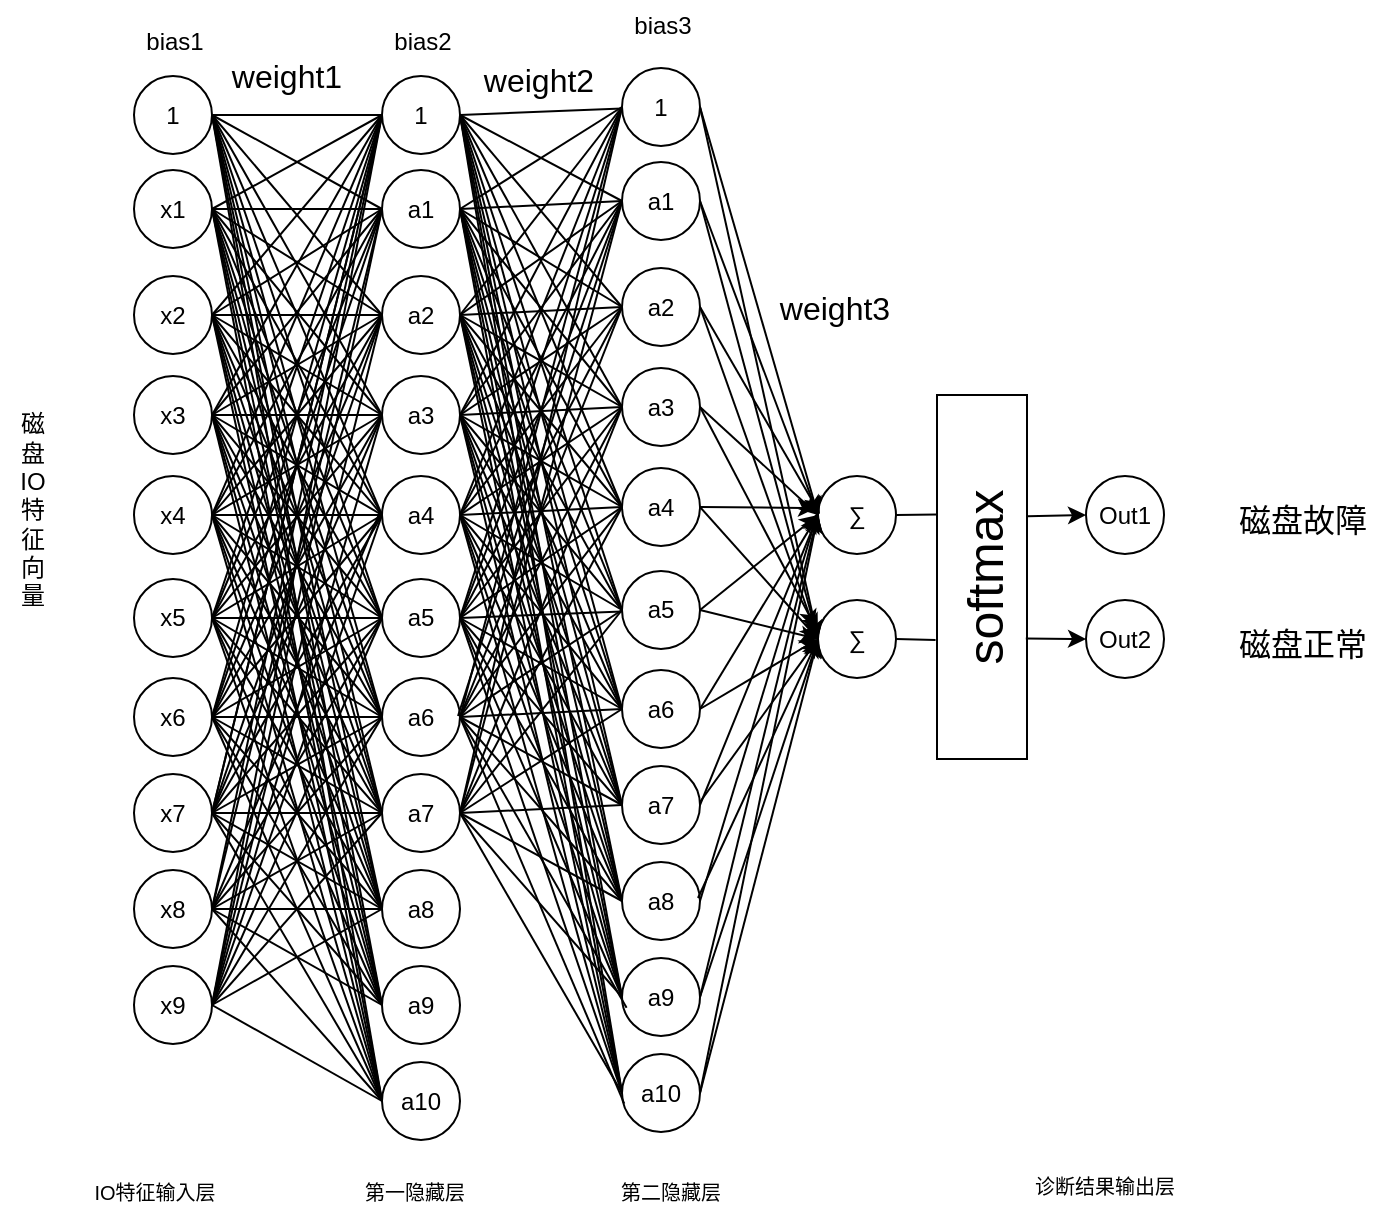 <mxfile version="20.7.2" type="github">
  <diagram id="C9G8V5Rgqqo2AVioBu7W" name="第 1 页">
    <mxGraphModel dx="-41" dy="-2584" grid="0" gridSize="10" guides="1" tooltips="1" connect="1" arrows="1" fold="1" page="0" pageScale="1" pageWidth="827" pageHeight="1169" math="0" shadow="0">
      <root>
        <mxCell id="0" />
        <mxCell id="1" parent="0" />
        <mxCell id="PAuHiyZ5nTzHcIfETweL-1" value="x1" style="ellipse;whiteSpace=wrap;html=1;aspect=fixed;" vertex="1" parent="1">
          <mxGeometry x="1093" y="3352" width="39" height="39" as="geometry" />
        </mxCell>
        <mxCell id="PAuHiyZ5nTzHcIfETweL-2" value="x2" style="ellipse;whiteSpace=wrap;html=1;aspect=fixed;" vertex="1" parent="1">
          <mxGeometry x="1093" y="3405" width="39" height="39" as="geometry" />
        </mxCell>
        <mxCell id="PAuHiyZ5nTzHcIfETweL-3" value="x3" style="ellipse;whiteSpace=wrap;html=1;aspect=fixed;" vertex="1" parent="1">
          <mxGeometry x="1093" y="3455" width="39" height="39" as="geometry" />
        </mxCell>
        <mxCell id="PAuHiyZ5nTzHcIfETweL-4" value="x4" style="ellipse;whiteSpace=wrap;html=1;aspect=fixed;" vertex="1" parent="1">
          <mxGeometry x="1093" y="3505" width="39" height="39" as="geometry" />
        </mxCell>
        <mxCell id="PAuHiyZ5nTzHcIfETweL-5" value="x5" style="ellipse;whiteSpace=wrap;html=1;aspect=fixed;" vertex="1" parent="1">
          <mxGeometry x="1093" y="3556.5" width="39" height="39" as="geometry" />
        </mxCell>
        <mxCell id="PAuHiyZ5nTzHcIfETweL-6" value="x6" style="ellipse;whiteSpace=wrap;html=1;aspect=fixed;" vertex="1" parent="1">
          <mxGeometry x="1093" y="3606" width="39" height="39" as="geometry" />
        </mxCell>
        <mxCell id="PAuHiyZ5nTzHcIfETweL-7" value="x7" style="ellipse;whiteSpace=wrap;html=1;aspect=fixed;" vertex="1" parent="1">
          <mxGeometry x="1093" y="3654" width="39" height="39" as="geometry" />
        </mxCell>
        <mxCell id="PAuHiyZ5nTzHcIfETweL-8" value="x8" style="ellipse;whiteSpace=wrap;html=1;aspect=fixed;" vertex="1" parent="1">
          <mxGeometry x="1093" y="3702" width="39" height="39" as="geometry" />
        </mxCell>
        <mxCell id="PAuHiyZ5nTzHcIfETweL-9" value="1" style="ellipse;whiteSpace=wrap;html=1;aspect=fixed;" vertex="1" parent="1">
          <mxGeometry x="1093" y="3305" width="39" height="39" as="geometry" />
        </mxCell>
        <mxCell id="PAuHiyZ5nTzHcIfETweL-10" value="bias1" style="text;html=1;align=center;verticalAlign=middle;resizable=0;points=[];autosize=1;strokeColor=none;fillColor=none;" vertex="1" parent="1">
          <mxGeometry x="1089" y="3275" width="47" height="26" as="geometry" />
        </mxCell>
        <mxCell id="PAuHiyZ5nTzHcIfETweL-11" value="x9" style="ellipse;whiteSpace=wrap;html=1;aspect=fixed;" vertex="1" parent="1">
          <mxGeometry x="1093" y="3750" width="39" height="39" as="geometry" />
        </mxCell>
        <mxCell id="PAuHiyZ5nTzHcIfETweL-12" value="磁&lt;br&gt;盘&lt;br&gt;IO&lt;br&gt;特&lt;br&gt;征&lt;br&gt;向&lt;br&gt;量" style="text;html=1;align=center;verticalAlign=middle;resizable=0;points=[];autosize=1;strokeColor=none;fillColor=none;" vertex="1" parent="1">
          <mxGeometry x="1026" y="3465" width="31" height="113" as="geometry" />
        </mxCell>
        <mxCell id="PAuHiyZ5nTzHcIfETweL-13" value="a1" style="ellipse;whiteSpace=wrap;html=1;aspect=fixed;" vertex="1" parent="1">
          <mxGeometry x="1217" y="3352" width="39" height="39" as="geometry" />
        </mxCell>
        <mxCell id="PAuHiyZ5nTzHcIfETweL-14" value="a2" style="ellipse;whiteSpace=wrap;html=1;aspect=fixed;" vertex="1" parent="1">
          <mxGeometry x="1217" y="3405" width="39" height="39" as="geometry" />
        </mxCell>
        <mxCell id="PAuHiyZ5nTzHcIfETweL-15" value="a3" style="ellipse;whiteSpace=wrap;html=1;aspect=fixed;" vertex="1" parent="1">
          <mxGeometry x="1217" y="3455" width="39" height="39" as="geometry" />
        </mxCell>
        <mxCell id="PAuHiyZ5nTzHcIfETweL-16" value="a4" style="ellipse;whiteSpace=wrap;html=1;aspect=fixed;" vertex="1" parent="1">
          <mxGeometry x="1217" y="3505" width="39" height="39" as="geometry" />
        </mxCell>
        <mxCell id="PAuHiyZ5nTzHcIfETweL-17" value="a5" style="ellipse;whiteSpace=wrap;html=1;aspect=fixed;" vertex="1" parent="1">
          <mxGeometry x="1217" y="3556.5" width="39" height="39" as="geometry" />
        </mxCell>
        <mxCell id="PAuHiyZ5nTzHcIfETweL-18" value="a6" style="ellipse;whiteSpace=wrap;html=1;aspect=fixed;" vertex="1" parent="1">
          <mxGeometry x="1217" y="3606" width="39" height="39" as="geometry" />
        </mxCell>
        <mxCell id="PAuHiyZ5nTzHcIfETweL-19" value="a7" style="ellipse;whiteSpace=wrap;html=1;aspect=fixed;" vertex="1" parent="1">
          <mxGeometry x="1217" y="3654" width="39" height="39" as="geometry" />
        </mxCell>
        <mxCell id="PAuHiyZ5nTzHcIfETweL-20" value="a8" style="ellipse;whiteSpace=wrap;html=1;aspect=fixed;" vertex="1" parent="1">
          <mxGeometry x="1217" y="3702" width="39" height="39" as="geometry" />
        </mxCell>
        <mxCell id="PAuHiyZ5nTzHcIfETweL-21" value="a9" style="ellipse;whiteSpace=wrap;html=1;aspect=fixed;" vertex="1" parent="1">
          <mxGeometry x="1217" y="3750" width="39" height="39" as="geometry" />
        </mxCell>
        <mxCell id="PAuHiyZ5nTzHcIfETweL-22" value="1" style="ellipse;whiteSpace=wrap;html=1;aspect=fixed;" vertex="1" parent="1">
          <mxGeometry x="1217" y="3305" width="39" height="39" as="geometry" />
        </mxCell>
        <mxCell id="PAuHiyZ5nTzHcIfETweL-23" value="bias2" style="text;html=1;align=center;verticalAlign=middle;resizable=0;points=[];autosize=1;strokeColor=none;fillColor=none;" vertex="1" parent="1">
          <mxGeometry x="1213" y="3275" width="47" height="26" as="geometry" />
        </mxCell>
        <mxCell id="PAuHiyZ5nTzHcIfETweL-24" value="a10" style="ellipse;whiteSpace=wrap;html=1;aspect=fixed;" vertex="1" parent="1">
          <mxGeometry x="1217" y="3798" width="39" height="39" as="geometry" />
        </mxCell>
        <mxCell id="PAuHiyZ5nTzHcIfETweL-25" value="a1" style="ellipse;whiteSpace=wrap;html=1;aspect=fixed;" vertex="1" parent="1">
          <mxGeometry x="1337" y="3348" width="39" height="39" as="geometry" />
        </mxCell>
        <mxCell id="PAuHiyZ5nTzHcIfETweL-26" value="a2" style="ellipse;whiteSpace=wrap;html=1;aspect=fixed;" vertex="1" parent="1">
          <mxGeometry x="1337" y="3401" width="39" height="39" as="geometry" />
        </mxCell>
        <mxCell id="PAuHiyZ5nTzHcIfETweL-27" value="a3" style="ellipse;whiteSpace=wrap;html=1;aspect=fixed;" vertex="1" parent="1">
          <mxGeometry x="1337" y="3451" width="39" height="39" as="geometry" />
        </mxCell>
        <mxCell id="PAuHiyZ5nTzHcIfETweL-28" value="a4" style="ellipse;whiteSpace=wrap;html=1;aspect=fixed;" vertex="1" parent="1">
          <mxGeometry x="1337" y="3501" width="39" height="39" as="geometry" />
        </mxCell>
        <mxCell id="PAuHiyZ5nTzHcIfETweL-29" value="a5" style="ellipse;whiteSpace=wrap;html=1;aspect=fixed;" vertex="1" parent="1">
          <mxGeometry x="1337" y="3552.5" width="39" height="39" as="geometry" />
        </mxCell>
        <mxCell id="PAuHiyZ5nTzHcIfETweL-30" value="a6" style="ellipse;whiteSpace=wrap;html=1;aspect=fixed;" vertex="1" parent="1">
          <mxGeometry x="1337" y="3602" width="39" height="39" as="geometry" />
        </mxCell>
        <mxCell id="PAuHiyZ5nTzHcIfETweL-31" value="a7" style="ellipse;whiteSpace=wrap;html=1;aspect=fixed;" vertex="1" parent="1">
          <mxGeometry x="1337" y="3650" width="39" height="39" as="geometry" />
        </mxCell>
        <mxCell id="PAuHiyZ5nTzHcIfETweL-32" value="a8" style="ellipse;whiteSpace=wrap;html=1;aspect=fixed;" vertex="1" parent="1">
          <mxGeometry x="1337" y="3698" width="39" height="39" as="geometry" />
        </mxCell>
        <mxCell id="PAuHiyZ5nTzHcIfETweL-33" value="a9" style="ellipse;whiteSpace=wrap;html=1;aspect=fixed;" vertex="1" parent="1">
          <mxGeometry x="1337" y="3746" width="39" height="39" as="geometry" />
        </mxCell>
        <mxCell id="PAuHiyZ5nTzHcIfETweL-34" value="1" style="ellipse;whiteSpace=wrap;html=1;aspect=fixed;" vertex="1" parent="1">
          <mxGeometry x="1337" y="3301" width="39" height="39" as="geometry" />
        </mxCell>
        <mxCell id="PAuHiyZ5nTzHcIfETweL-35" value="a10" style="ellipse;whiteSpace=wrap;html=1;aspect=fixed;" vertex="1" parent="1">
          <mxGeometry x="1337" y="3794" width="39" height="39" as="geometry" />
        </mxCell>
        <mxCell id="PAuHiyZ5nTzHcIfETweL-36" value="bias3" style="text;html=1;align=center;verticalAlign=middle;resizable=0;points=[];autosize=1;strokeColor=none;fillColor=none;" vertex="1" parent="1">
          <mxGeometry x="1333" y="3267" width="47" height="26" as="geometry" />
        </mxCell>
        <mxCell id="PAuHiyZ5nTzHcIfETweL-37" value="∑" style="ellipse;whiteSpace=wrap;html=1;aspect=fixed;" vertex="1" parent="1">
          <mxGeometry x="1435" y="3505" width="39" height="39" as="geometry" />
        </mxCell>
        <mxCell id="PAuHiyZ5nTzHcIfETweL-38" value="∑" style="ellipse;whiteSpace=wrap;html=1;aspect=fixed;" vertex="1" parent="1">
          <mxGeometry x="1435" y="3567" width="39" height="39" as="geometry" />
        </mxCell>
        <mxCell id="PAuHiyZ5nTzHcIfETweL-39" value="softmax" style="rounded=0;whiteSpace=wrap;html=1;fontSize=25;rotation=-90;" vertex="1" parent="1">
          <mxGeometry x="1426" y="3533" width="182" height="45" as="geometry" />
        </mxCell>
        <mxCell id="PAuHiyZ5nTzHcIfETweL-40" value="Out1" style="ellipse;whiteSpace=wrap;html=1;aspect=fixed;" vertex="1" parent="1">
          <mxGeometry x="1569" y="3505" width="39" height="39" as="geometry" />
        </mxCell>
        <mxCell id="PAuHiyZ5nTzHcIfETweL-41" value="Out2" style="ellipse;whiteSpace=wrap;html=1;aspect=fixed;" vertex="1" parent="1">
          <mxGeometry x="1569" y="3567" width="39" height="39" as="geometry" />
        </mxCell>
        <mxCell id="PAuHiyZ5nTzHcIfETweL-42" value="磁盘故障" style="text;html=1;align=center;verticalAlign=middle;resizable=0;points=[];autosize=1;strokeColor=none;fillColor=none;fontSize=16;" vertex="1" parent="1">
          <mxGeometry x="1636" y="3511" width="82" height="31" as="geometry" />
        </mxCell>
        <mxCell id="PAuHiyZ5nTzHcIfETweL-43" value="磁盘正常" style="text;html=1;align=center;verticalAlign=middle;resizable=0;points=[];autosize=1;strokeColor=none;fillColor=none;fontSize=16;" vertex="1" parent="1">
          <mxGeometry x="1636" y="3573" width="82" height="31" as="geometry" />
        </mxCell>
        <mxCell id="PAuHiyZ5nTzHcIfETweL-121" value="" style="endArrow=classic;html=1;rounded=0;fontSize=16;exitX=1;exitY=0.5;exitDx=0;exitDy=0;entryX=0;entryY=0.5;entryDx=0;entryDy=0;" edge="1" parent="1" source="PAuHiyZ5nTzHcIfETweL-34" target="PAuHiyZ5nTzHcIfETweL-37">
          <mxGeometry width="50" height="50" relative="1" as="geometry">
            <mxPoint x="1413" y="3722" as="sourcePoint" />
            <mxPoint x="1474" y="3678" as="targetPoint" />
          </mxGeometry>
        </mxCell>
        <mxCell id="PAuHiyZ5nTzHcIfETweL-154" value="" style="endArrow=classic;html=1;rounded=0;fontSize=16;exitX=1;exitY=0.5;exitDx=0;exitDy=0;entryX=0;entryY=0.5;entryDx=0;entryDy=0;" edge="1" parent="1" source="PAuHiyZ5nTzHcIfETweL-34" target="PAuHiyZ5nTzHcIfETweL-38">
          <mxGeometry width="50" height="50" relative="1" as="geometry">
            <mxPoint x="1439" y="3722" as="sourcePoint" />
            <mxPoint x="1500" y="3678" as="targetPoint" />
          </mxGeometry>
        </mxCell>
        <mxCell id="PAuHiyZ5nTzHcIfETweL-155" value="" style="endArrow=classic;html=1;rounded=0;fontSize=16;exitX=1;exitY=0.5;exitDx=0;exitDy=0;entryX=0;entryY=0.5;entryDx=0;entryDy=0;" edge="1" parent="1" source="PAuHiyZ5nTzHcIfETweL-25" target="PAuHiyZ5nTzHcIfETweL-37">
          <mxGeometry width="50" height="50" relative="1" as="geometry">
            <mxPoint x="1449" y="3732" as="sourcePoint" />
            <mxPoint x="1510" y="3688" as="targetPoint" />
          </mxGeometry>
        </mxCell>
        <mxCell id="PAuHiyZ5nTzHcIfETweL-156" value="" style="endArrow=classic;html=1;rounded=0;fontSize=16;exitX=1;exitY=0.5;exitDx=0;exitDy=0;entryX=0;entryY=0.5;entryDx=0;entryDy=0;" edge="1" parent="1" source="PAuHiyZ5nTzHcIfETweL-25" target="PAuHiyZ5nTzHcIfETweL-38">
          <mxGeometry width="50" height="50" relative="1" as="geometry">
            <mxPoint x="1459" y="3742" as="sourcePoint" />
            <mxPoint x="1520" y="3698" as="targetPoint" />
          </mxGeometry>
        </mxCell>
        <mxCell id="PAuHiyZ5nTzHcIfETweL-157" value="" style="endArrow=classic;html=1;rounded=0;fontSize=16;exitX=1;exitY=0.5;exitDx=0;exitDy=0;" edge="1" parent="1" source="PAuHiyZ5nTzHcIfETweL-26">
          <mxGeometry width="50" height="50" relative="1" as="geometry">
            <mxPoint x="1469" y="3752" as="sourcePoint" />
            <mxPoint x="1436" y="3524" as="targetPoint" />
          </mxGeometry>
        </mxCell>
        <mxCell id="PAuHiyZ5nTzHcIfETweL-158" value="" style="endArrow=classic;html=1;rounded=0;fontSize=16;exitX=1;exitY=0.5;exitDx=0;exitDy=0;" edge="1" parent="1" source="PAuHiyZ5nTzHcIfETweL-26">
          <mxGeometry width="50" height="50" relative="1" as="geometry">
            <mxPoint x="1479" y="3762" as="sourcePoint" />
            <mxPoint x="1433" y="3581" as="targetPoint" />
          </mxGeometry>
        </mxCell>
        <mxCell id="PAuHiyZ5nTzHcIfETweL-159" value="" style="endArrow=classic;html=1;rounded=0;fontSize=16;exitX=1;exitY=0.5;exitDx=0;exitDy=0;entryX=0;entryY=0.5;entryDx=0;entryDy=0;" edge="1" parent="1" source="PAuHiyZ5nTzHcIfETweL-27" target="PAuHiyZ5nTzHcIfETweL-37">
          <mxGeometry width="50" height="50" relative="1" as="geometry">
            <mxPoint x="1489" y="3772" as="sourcePoint" />
            <mxPoint x="1550" y="3728" as="targetPoint" />
          </mxGeometry>
        </mxCell>
        <mxCell id="PAuHiyZ5nTzHcIfETweL-160" value="" style="endArrow=classic;html=1;rounded=0;fontSize=16;exitX=1;exitY=0.5;exitDx=0;exitDy=0;" edge="1" parent="1" source="PAuHiyZ5nTzHcIfETweL-27">
          <mxGeometry width="50" height="50" relative="1" as="geometry">
            <mxPoint x="1499" y="3782" as="sourcePoint" />
            <mxPoint x="1435" y="3583" as="targetPoint" />
          </mxGeometry>
        </mxCell>
        <mxCell id="PAuHiyZ5nTzHcIfETweL-161" value="" style="endArrow=classic;html=1;rounded=0;fontSize=16;exitX=1;exitY=0.5;exitDx=0;exitDy=0;" edge="1" parent="1" source="PAuHiyZ5nTzHcIfETweL-28">
          <mxGeometry width="50" height="50" relative="1" as="geometry">
            <mxPoint x="1509" y="3792" as="sourcePoint" />
            <mxPoint x="1434" y="3521" as="targetPoint" />
          </mxGeometry>
        </mxCell>
        <mxCell id="PAuHiyZ5nTzHcIfETweL-162" value="" style="endArrow=classic;html=1;rounded=0;fontSize=16;exitX=1;exitY=0.5;exitDx=0;exitDy=0;entryX=0;entryY=0.5;entryDx=0;entryDy=0;" edge="1" parent="1" source="PAuHiyZ5nTzHcIfETweL-28" target="PAuHiyZ5nTzHcIfETweL-38">
          <mxGeometry width="50" height="50" relative="1" as="geometry">
            <mxPoint x="1519" y="3802" as="sourcePoint" />
            <mxPoint x="1580" y="3758" as="targetPoint" />
          </mxGeometry>
        </mxCell>
        <mxCell id="PAuHiyZ5nTzHcIfETweL-163" value="" style="endArrow=classic;html=1;rounded=0;fontSize=16;exitX=1;exitY=0.5;exitDx=0;exitDy=0;entryX=0;entryY=0.5;entryDx=0;entryDy=0;" edge="1" parent="1" source="PAuHiyZ5nTzHcIfETweL-29" target="PAuHiyZ5nTzHcIfETweL-37">
          <mxGeometry width="50" height="50" relative="1" as="geometry">
            <mxPoint x="1529" y="3812" as="sourcePoint" />
            <mxPoint x="1590" y="3768" as="targetPoint" />
          </mxGeometry>
        </mxCell>
        <mxCell id="PAuHiyZ5nTzHcIfETweL-164" value="" style="endArrow=classic;html=1;rounded=0;fontSize=16;exitX=1;exitY=0.5;exitDx=0;exitDy=0;entryX=0;entryY=0.5;entryDx=0;entryDy=0;" edge="1" parent="1" source="PAuHiyZ5nTzHcIfETweL-29" target="PAuHiyZ5nTzHcIfETweL-38">
          <mxGeometry width="50" height="50" relative="1" as="geometry">
            <mxPoint x="1539" y="3822" as="sourcePoint" />
            <mxPoint x="1600" y="3778" as="targetPoint" />
          </mxGeometry>
        </mxCell>
        <mxCell id="PAuHiyZ5nTzHcIfETweL-165" value="" style="endArrow=classic;html=1;rounded=0;fontSize=16;exitX=1;exitY=0.5;exitDx=0;exitDy=0;entryX=0;entryY=0.5;entryDx=0;entryDy=0;" edge="1" parent="1" source="PAuHiyZ5nTzHcIfETweL-30" target="PAuHiyZ5nTzHcIfETweL-37">
          <mxGeometry width="50" height="50" relative="1" as="geometry">
            <mxPoint x="1549" y="3832" as="sourcePoint" />
            <mxPoint x="1610" y="3788" as="targetPoint" />
          </mxGeometry>
        </mxCell>
        <mxCell id="PAuHiyZ5nTzHcIfETweL-166" value="" style="endArrow=classic;html=1;rounded=0;fontSize=16;exitX=1;exitY=0.5;exitDx=0;exitDy=0;entryX=0;entryY=0.5;entryDx=0;entryDy=0;" edge="1" parent="1" source="PAuHiyZ5nTzHcIfETweL-30" target="PAuHiyZ5nTzHcIfETweL-38">
          <mxGeometry width="50" height="50" relative="1" as="geometry">
            <mxPoint x="1559" y="3842" as="sourcePoint" />
            <mxPoint x="1620" y="3798" as="targetPoint" />
          </mxGeometry>
        </mxCell>
        <mxCell id="PAuHiyZ5nTzHcIfETweL-167" value="" style="endArrow=classic;html=1;rounded=0;fontSize=16;exitX=1;exitY=0.5;exitDx=0;exitDy=0;entryX=0;entryY=0.5;entryDx=0;entryDy=0;" edge="1" parent="1" source="PAuHiyZ5nTzHcIfETweL-31" target="PAuHiyZ5nTzHcIfETweL-37">
          <mxGeometry width="50" height="50" relative="1" as="geometry">
            <mxPoint x="1569" y="3852" as="sourcePoint" />
            <mxPoint x="1630" y="3808" as="targetPoint" />
          </mxGeometry>
        </mxCell>
        <mxCell id="PAuHiyZ5nTzHcIfETweL-168" value="" style="endArrow=classic;html=1;rounded=0;fontSize=16;entryX=0;entryY=0.5;entryDx=0;entryDy=0;" edge="1" parent="1" target="PAuHiyZ5nTzHcIfETweL-38">
          <mxGeometry width="50" height="50" relative="1" as="geometry">
            <mxPoint x="1376" y="3668" as="sourcePoint" />
            <mxPoint x="1500" y="3678" as="targetPoint" />
          </mxGeometry>
        </mxCell>
        <mxCell id="PAuHiyZ5nTzHcIfETweL-169" value="" style="endArrow=classic;html=1;rounded=0;fontSize=16;exitX=1;exitY=0.5;exitDx=0;exitDy=0;" edge="1" parent="1" source="PAuHiyZ5nTzHcIfETweL-32">
          <mxGeometry width="50" height="50" relative="1" as="geometry">
            <mxPoint x="1449" y="3732" as="sourcePoint" />
            <mxPoint x="1435" y="3523" as="targetPoint" />
          </mxGeometry>
        </mxCell>
        <mxCell id="PAuHiyZ5nTzHcIfETweL-170" value="" style="endArrow=classic;html=1;rounded=0;fontSize=16;entryX=0;entryY=0.5;entryDx=0;entryDy=0;" edge="1" parent="1" target="PAuHiyZ5nTzHcIfETweL-38">
          <mxGeometry width="50" height="50" relative="1" as="geometry">
            <mxPoint x="1375" y="3716" as="sourcePoint" />
            <mxPoint x="1520" y="3698" as="targetPoint" />
          </mxGeometry>
        </mxCell>
        <mxCell id="PAuHiyZ5nTzHcIfETweL-171" value="" style="endArrow=classic;html=1;rounded=0;fontSize=16;exitX=1;exitY=0.5;exitDx=0;exitDy=0;" edge="1" parent="1" source="PAuHiyZ5nTzHcIfETweL-33">
          <mxGeometry width="50" height="50" relative="1" as="geometry">
            <mxPoint x="1469" y="3752" as="sourcePoint" />
            <mxPoint x="1435" y="3524" as="targetPoint" />
          </mxGeometry>
        </mxCell>
        <mxCell id="PAuHiyZ5nTzHcIfETweL-172" value="" style="endArrow=classic;html=1;rounded=0;fontSize=16;exitX=1;exitY=0.5;exitDx=0;exitDy=0;entryX=0;entryY=0.5;entryDx=0;entryDy=0;" edge="1" parent="1" source="PAuHiyZ5nTzHcIfETweL-33" target="PAuHiyZ5nTzHcIfETweL-38">
          <mxGeometry width="50" height="50" relative="1" as="geometry">
            <mxPoint x="1479" y="3762" as="sourcePoint" />
            <mxPoint x="1540" y="3718" as="targetPoint" />
          </mxGeometry>
        </mxCell>
        <mxCell id="PAuHiyZ5nTzHcIfETweL-173" value="" style="endArrow=classic;html=1;rounded=0;fontSize=16;exitX=1;exitY=0.5;exitDx=0;exitDy=0;entryX=0;entryY=0.5;entryDx=0;entryDy=0;" edge="1" parent="1" source="PAuHiyZ5nTzHcIfETweL-35" target="PAuHiyZ5nTzHcIfETweL-37">
          <mxGeometry width="50" height="50" relative="1" as="geometry">
            <mxPoint x="1489" y="3772" as="sourcePoint" />
            <mxPoint x="1550" y="3728" as="targetPoint" />
          </mxGeometry>
        </mxCell>
        <mxCell id="PAuHiyZ5nTzHcIfETweL-174" value="" style="endArrow=classic;html=1;rounded=0;fontSize=16;exitX=1;exitY=0.5;exitDx=0;exitDy=0;entryX=0;entryY=0.5;entryDx=0;entryDy=0;" edge="1" parent="1" source="PAuHiyZ5nTzHcIfETweL-35" target="PAuHiyZ5nTzHcIfETweL-38">
          <mxGeometry width="50" height="50" relative="1" as="geometry">
            <mxPoint x="1499" y="3782" as="sourcePoint" />
            <mxPoint x="1560" y="3738" as="targetPoint" />
          </mxGeometry>
        </mxCell>
        <mxCell id="PAuHiyZ5nTzHcIfETweL-176" value="weight1" style="text;html=1;align=center;verticalAlign=middle;resizable=0;points=[];autosize=1;strokeColor=none;fillColor=none;fontSize=16;" vertex="1" parent="1">
          <mxGeometry x="1132" y="3289" width="73" height="31" as="geometry" />
        </mxCell>
        <mxCell id="PAuHiyZ5nTzHcIfETweL-177" value="weight2&lt;span style=&quot;color: rgba(0, 0, 0, 0); font-family: monospace; font-size: 0px; text-align: start;&quot;&gt;%3CmxGraphModel%3E%3Croot%3E%3CmxCell%20id%3D%220%22%2F%3E%3CmxCell%20id%3D%221%22%20parent%3D%220%22%2F%3E%3CmxCell%20id%3D%222%22%20value%3D%22weight1%22%20style%3D%22text%3Bhtml%3D1%3Balign%3Dcenter%3BverticalAlign%3Dmiddle%3Bresizable%3D0%3Bpoints%3D%5B%5D%3Bautosize%3D1%3BstrokeColor%3Dnone%3BfillColor%3Dnone%3BfontSize%3D16%3B%22%20vertex%3D%221%22%20parent%3D%221%22%3E%3CmxGeometry%20x%3D%221132%22%20y%3D%223293%22%20width%3D%2273%22%20height%3D%2231%22%20as%3D%22geometry%22%2F%3E%3C%2FmxCell%3E%3C%2Froot%3E%3C%2FmxGraphModel%3E&lt;/span&gt;" style="text;html=1;align=center;verticalAlign=middle;resizable=0;points=[];autosize=1;strokeColor=none;fillColor=none;fontSize=16;" vertex="1" parent="1">
          <mxGeometry x="1258" y="3291" width="73" height="31" as="geometry" />
        </mxCell>
        <mxCell id="PAuHiyZ5nTzHcIfETweL-178" value="weight3" style="text;html=1;align=center;verticalAlign=middle;resizable=0;points=[];autosize=1;strokeColor=none;fillColor=none;fontSize=16;" vertex="1" parent="1">
          <mxGeometry x="1406" y="3405" width="73" height="31" as="geometry" />
        </mxCell>
        <mxCell id="PAuHiyZ5nTzHcIfETweL-179" value="IO特征输入层" style="text;html=1;align=center;verticalAlign=middle;resizable=0;points=[];autosize=1;strokeColor=none;fillColor=none;fontSize=10;" vertex="1" parent="1">
          <mxGeometry x="1057" y="3850" width="91" height="26" as="geometry" />
        </mxCell>
        <mxCell id="PAuHiyZ5nTzHcIfETweL-180" value="第一隐藏层" style="text;html=1;align=center;verticalAlign=middle;resizable=0;points=[];autosize=1;strokeColor=none;fillColor=none;fontSize=10;" vertex="1" parent="1">
          <mxGeometry x="1194" y="3850" width="78" height="26" as="geometry" />
        </mxCell>
        <mxCell id="PAuHiyZ5nTzHcIfETweL-181" value="第二隐藏层" style="text;html=1;align=center;verticalAlign=middle;resizable=0;points=[];autosize=1;strokeColor=none;fillColor=none;fontSize=10;" vertex="1" parent="1">
          <mxGeometry x="1322" y="3850" width="78" height="26" as="geometry" />
        </mxCell>
        <mxCell id="PAuHiyZ5nTzHcIfETweL-182" value="诊断结果输出层" style="text;html=1;align=center;verticalAlign=middle;resizable=0;points=[];autosize=1;strokeColor=none;fillColor=none;fontSize=10;" vertex="1" parent="1">
          <mxGeometry x="1527" y="3847" width="102" height="26" as="geometry" />
        </mxCell>
        <mxCell id="PAuHiyZ5nTzHcIfETweL-187" value="" style="endArrow=none;html=1;rounded=0;exitX=1;exitY=0.5;exitDx=0;exitDy=0;entryX=0.327;entryY=-0.016;entryDx=0;entryDy=0;entryPerimeter=0;" edge="1" parent="1" source="PAuHiyZ5nTzHcIfETweL-38" target="PAuHiyZ5nTzHcIfETweL-39">
          <mxGeometry width="50" height="50" relative="1" as="geometry">
            <mxPoint x="1230" y="3580" as="sourcePoint" />
            <mxPoint x="1490" y="3587" as="targetPoint" />
          </mxGeometry>
        </mxCell>
        <mxCell id="PAuHiyZ5nTzHcIfETweL-188" value="" style="endArrow=classic;html=1;rounded=0;entryX=0;entryY=0.5;entryDx=0;entryDy=0;exitX=0.331;exitY=0.987;exitDx=0;exitDy=0;exitPerimeter=0;" edge="1" parent="1" source="PAuHiyZ5nTzHcIfETweL-39" target="PAuHiyZ5nTzHcIfETweL-41">
          <mxGeometry width="50" height="50" relative="1" as="geometry">
            <mxPoint x="1380" y="3600" as="sourcePoint" />
            <mxPoint x="1430" y="3550" as="targetPoint" />
          </mxGeometry>
        </mxCell>
        <mxCell id="PAuHiyZ5nTzHcIfETweL-189" value="" style="endArrow=none;html=1;rounded=0;exitX=1;exitY=0.5;exitDx=0;exitDy=0;entryX=0.672;entryY=0.003;entryDx=0;entryDy=0;entryPerimeter=0;" edge="1" parent="1" source="PAuHiyZ5nTzHcIfETweL-37" target="PAuHiyZ5nTzHcIfETweL-39">
          <mxGeometry width="50" height="50" relative="1" as="geometry">
            <mxPoint x="1450" y="3590" as="sourcePoint" />
            <mxPoint x="1500" y="3540" as="targetPoint" />
          </mxGeometry>
        </mxCell>
        <mxCell id="PAuHiyZ5nTzHcIfETweL-190" value="" style="endArrow=classic;html=1;rounded=0;entryX=0;entryY=0.5;entryDx=0;entryDy=0;exitX=0.667;exitY=1.003;exitDx=0;exitDy=0;exitPerimeter=0;" edge="1" parent="1" source="PAuHiyZ5nTzHcIfETweL-39" target="PAuHiyZ5nTzHcIfETweL-40">
          <mxGeometry width="50" height="50" relative="1" as="geometry">
            <mxPoint x="1450" y="3590" as="sourcePoint" />
            <mxPoint x="1500" y="3540" as="targetPoint" />
          </mxGeometry>
        </mxCell>
        <mxCell id="PAuHiyZ5nTzHcIfETweL-192" value="" style="endArrow=none;html=1;rounded=0;exitX=1;exitY=0.5;exitDx=0;exitDy=0;entryX=0;entryY=0.5;entryDx=0;entryDy=0;" edge="1" parent="1" source="PAuHiyZ5nTzHcIfETweL-9" target="PAuHiyZ5nTzHcIfETweL-22">
          <mxGeometry width="50" height="50" relative="1" as="geometry">
            <mxPoint x="1246" y="3487" as="sourcePoint" />
            <mxPoint x="1296" y="3437" as="targetPoint" />
          </mxGeometry>
        </mxCell>
        <mxCell id="PAuHiyZ5nTzHcIfETweL-193" value="" style="endArrow=none;html=1;rounded=0;exitX=1;exitY=0.5;exitDx=0;exitDy=0;entryX=0;entryY=0.5;entryDx=0;entryDy=0;" edge="1" parent="1" source="PAuHiyZ5nTzHcIfETweL-9" target="PAuHiyZ5nTzHcIfETweL-13">
          <mxGeometry width="50" height="50" relative="1" as="geometry">
            <mxPoint x="1246" y="3487" as="sourcePoint" />
            <mxPoint x="1296" y="3437" as="targetPoint" />
          </mxGeometry>
        </mxCell>
        <mxCell id="PAuHiyZ5nTzHcIfETweL-194" value="" style="endArrow=none;html=1;rounded=0;exitX=1;exitY=0.5;exitDx=0;exitDy=0;entryX=0;entryY=0.5;entryDx=0;entryDy=0;" edge="1" parent="1" source="PAuHiyZ5nTzHcIfETweL-9" target="PAuHiyZ5nTzHcIfETweL-14">
          <mxGeometry width="50" height="50" relative="1" as="geometry">
            <mxPoint x="1246" y="3487" as="sourcePoint" />
            <mxPoint x="1296" y="3437" as="targetPoint" />
          </mxGeometry>
        </mxCell>
        <mxCell id="PAuHiyZ5nTzHcIfETweL-195" value="" style="endArrow=none;html=1;rounded=0;exitX=1;exitY=0.5;exitDx=0;exitDy=0;entryX=0;entryY=0.5;entryDx=0;entryDy=0;" edge="1" parent="1" source="PAuHiyZ5nTzHcIfETweL-9" target="PAuHiyZ5nTzHcIfETweL-15">
          <mxGeometry width="50" height="50" relative="1" as="geometry">
            <mxPoint x="1246" y="3487" as="sourcePoint" />
            <mxPoint x="1296" y="3437" as="targetPoint" />
          </mxGeometry>
        </mxCell>
        <mxCell id="PAuHiyZ5nTzHcIfETweL-196" value="" style="endArrow=none;html=1;rounded=0;exitX=1;exitY=0.5;exitDx=0;exitDy=0;entryX=0;entryY=0.5;entryDx=0;entryDy=0;" edge="1" parent="1" source="PAuHiyZ5nTzHcIfETweL-9" target="PAuHiyZ5nTzHcIfETweL-16">
          <mxGeometry width="50" height="50" relative="1" as="geometry">
            <mxPoint x="1246" y="3487" as="sourcePoint" />
            <mxPoint x="1296" y="3437" as="targetPoint" />
          </mxGeometry>
        </mxCell>
        <mxCell id="PAuHiyZ5nTzHcIfETweL-197" value="" style="endArrow=none;html=1;rounded=0;exitX=1;exitY=0.5;exitDx=0;exitDy=0;entryX=0;entryY=0.5;entryDx=0;entryDy=0;" edge="1" parent="1" source="PAuHiyZ5nTzHcIfETweL-9" target="PAuHiyZ5nTzHcIfETweL-17">
          <mxGeometry width="50" height="50" relative="1" as="geometry">
            <mxPoint x="1246" y="3487" as="sourcePoint" />
            <mxPoint x="1296" y="3437" as="targetPoint" />
          </mxGeometry>
        </mxCell>
        <mxCell id="PAuHiyZ5nTzHcIfETweL-198" value="" style="endArrow=none;html=1;rounded=0;exitX=1;exitY=0.5;exitDx=0;exitDy=0;entryX=0;entryY=0.5;entryDx=0;entryDy=0;" edge="1" parent="1" source="PAuHiyZ5nTzHcIfETweL-9" target="PAuHiyZ5nTzHcIfETweL-18">
          <mxGeometry width="50" height="50" relative="1" as="geometry">
            <mxPoint x="1246" y="3521" as="sourcePoint" />
            <mxPoint x="1296" y="3471" as="targetPoint" />
          </mxGeometry>
        </mxCell>
        <mxCell id="PAuHiyZ5nTzHcIfETweL-199" value="" style="endArrow=none;html=1;rounded=0;exitX=1;exitY=0.5;exitDx=0;exitDy=0;entryX=0;entryY=0.5;entryDx=0;entryDy=0;" edge="1" parent="1" source="PAuHiyZ5nTzHcIfETweL-9" target="PAuHiyZ5nTzHcIfETweL-19">
          <mxGeometry width="50" height="50" relative="1" as="geometry">
            <mxPoint x="1246" y="3521" as="sourcePoint" />
            <mxPoint x="1296" y="3471" as="targetPoint" />
          </mxGeometry>
        </mxCell>
        <mxCell id="PAuHiyZ5nTzHcIfETweL-200" value="" style="endArrow=none;html=1;rounded=0;exitX=1;exitY=0.5;exitDx=0;exitDy=0;entryX=0;entryY=0.5;entryDx=0;entryDy=0;" edge="1" parent="1" source="PAuHiyZ5nTzHcIfETweL-9" target="PAuHiyZ5nTzHcIfETweL-20">
          <mxGeometry width="50" height="50" relative="1" as="geometry">
            <mxPoint x="1246" y="3487" as="sourcePoint" />
            <mxPoint x="1296" y="3437" as="targetPoint" />
          </mxGeometry>
        </mxCell>
        <mxCell id="PAuHiyZ5nTzHcIfETweL-201" value="" style="endArrow=none;html=1;rounded=0;exitX=1;exitY=0.5;exitDx=0;exitDy=0;entryX=0;entryY=0.5;entryDx=0;entryDy=0;" edge="1" parent="1" source="PAuHiyZ5nTzHcIfETweL-9" target="PAuHiyZ5nTzHcIfETweL-21">
          <mxGeometry width="50" height="50" relative="1" as="geometry">
            <mxPoint x="1246" y="3521" as="sourcePoint" />
            <mxPoint x="1296" y="3471" as="targetPoint" />
          </mxGeometry>
        </mxCell>
        <mxCell id="PAuHiyZ5nTzHcIfETweL-202" value="" style="endArrow=none;html=1;rounded=0;exitX=1;exitY=0.5;exitDx=0;exitDy=0;entryX=0;entryY=0.5;entryDx=0;entryDy=0;" edge="1" parent="1" source="PAuHiyZ5nTzHcIfETweL-9" target="PAuHiyZ5nTzHcIfETweL-24">
          <mxGeometry width="50" height="50" relative="1" as="geometry">
            <mxPoint x="1241" y="3565" as="sourcePoint" />
            <mxPoint x="1291" y="3515" as="targetPoint" />
          </mxGeometry>
        </mxCell>
        <mxCell id="PAuHiyZ5nTzHcIfETweL-203" value="" style="endArrow=none;html=1;rounded=0;exitX=1;exitY=0.5;exitDx=0;exitDy=0;entryX=0;entryY=0.5;entryDx=0;entryDy=0;" edge="1" parent="1" source="PAuHiyZ5nTzHcIfETweL-1" target="PAuHiyZ5nTzHcIfETweL-22">
          <mxGeometry width="50" height="50" relative="1" as="geometry">
            <mxPoint x="1241" y="3565" as="sourcePoint" />
            <mxPoint x="1291" y="3515" as="targetPoint" />
          </mxGeometry>
        </mxCell>
        <mxCell id="PAuHiyZ5nTzHcIfETweL-204" value="" style="endArrow=none;html=1;rounded=0;exitX=1;exitY=0.5;exitDx=0;exitDy=0;entryX=0;entryY=0.5;entryDx=0;entryDy=0;" edge="1" parent="1" source="PAuHiyZ5nTzHcIfETweL-1" target="PAuHiyZ5nTzHcIfETweL-13">
          <mxGeometry width="50" height="50" relative="1" as="geometry">
            <mxPoint x="1241" y="3565" as="sourcePoint" />
            <mxPoint x="1291" y="3515" as="targetPoint" />
          </mxGeometry>
        </mxCell>
        <mxCell id="PAuHiyZ5nTzHcIfETweL-205" value="" style="endArrow=none;html=1;rounded=0;exitX=1;exitY=0.5;exitDx=0;exitDy=0;entryX=0;entryY=0.5;entryDx=0;entryDy=0;" edge="1" parent="1" source="PAuHiyZ5nTzHcIfETweL-1" target="PAuHiyZ5nTzHcIfETweL-14">
          <mxGeometry width="50" height="50" relative="1" as="geometry">
            <mxPoint x="1241" y="3565" as="sourcePoint" />
            <mxPoint x="1291" y="3515" as="targetPoint" />
          </mxGeometry>
        </mxCell>
        <mxCell id="PAuHiyZ5nTzHcIfETweL-206" value="" style="endArrow=none;html=1;rounded=0;exitX=1;exitY=0.5;exitDx=0;exitDy=0;entryX=0;entryY=0.5;entryDx=0;entryDy=0;" edge="1" parent="1" source="PAuHiyZ5nTzHcIfETweL-1" target="PAuHiyZ5nTzHcIfETweL-15">
          <mxGeometry width="50" height="50" relative="1" as="geometry">
            <mxPoint x="1241" y="3565" as="sourcePoint" />
            <mxPoint x="1291" y="3515" as="targetPoint" />
          </mxGeometry>
        </mxCell>
        <mxCell id="PAuHiyZ5nTzHcIfETweL-207" value="" style="endArrow=none;html=1;rounded=0;exitX=1;exitY=0.5;exitDx=0;exitDy=0;entryX=0;entryY=0.5;entryDx=0;entryDy=0;" edge="1" parent="1" source="PAuHiyZ5nTzHcIfETweL-1" target="PAuHiyZ5nTzHcIfETweL-16">
          <mxGeometry width="50" height="50" relative="1" as="geometry">
            <mxPoint x="1241" y="3565" as="sourcePoint" />
            <mxPoint x="1291" y="3515" as="targetPoint" />
          </mxGeometry>
        </mxCell>
        <mxCell id="PAuHiyZ5nTzHcIfETweL-208" value="" style="endArrow=none;html=1;rounded=0;exitX=1;exitY=0.5;exitDx=0;exitDy=0;entryX=0;entryY=0.5;entryDx=0;entryDy=0;" edge="1" parent="1" source="PAuHiyZ5nTzHcIfETweL-1" target="PAuHiyZ5nTzHcIfETweL-17">
          <mxGeometry width="50" height="50" relative="1" as="geometry">
            <mxPoint x="1241" y="3565" as="sourcePoint" />
            <mxPoint x="1291" y="3515" as="targetPoint" />
          </mxGeometry>
        </mxCell>
        <mxCell id="PAuHiyZ5nTzHcIfETweL-209" value="" style="endArrow=none;html=1;rounded=0;exitX=1;exitY=0.5;exitDx=0;exitDy=0;entryX=0;entryY=0.5;entryDx=0;entryDy=0;" edge="1" parent="1" source="PAuHiyZ5nTzHcIfETweL-1" target="PAuHiyZ5nTzHcIfETweL-18">
          <mxGeometry width="50" height="50" relative="1" as="geometry">
            <mxPoint x="1241" y="3565" as="sourcePoint" />
            <mxPoint x="1291" y="3515" as="targetPoint" />
          </mxGeometry>
        </mxCell>
        <mxCell id="PAuHiyZ5nTzHcIfETweL-210" value="" style="endArrow=none;html=1;rounded=0;exitX=1;exitY=0.5;exitDx=0;exitDy=0;entryX=0;entryY=0.5;entryDx=0;entryDy=0;" edge="1" parent="1" source="PAuHiyZ5nTzHcIfETweL-1" target="PAuHiyZ5nTzHcIfETweL-19">
          <mxGeometry width="50" height="50" relative="1" as="geometry">
            <mxPoint x="1241" y="3565" as="sourcePoint" />
            <mxPoint x="1291" y="3515" as="targetPoint" />
          </mxGeometry>
        </mxCell>
        <mxCell id="PAuHiyZ5nTzHcIfETweL-211" value="" style="endArrow=none;html=1;rounded=0;exitX=1;exitY=0.5;exitDx=0;exitDy=0;entryX=0;entryY=0.5;entryDx=0;entryDy=0;" edge="1" parent="1" source="PAuHiyZ5nTzHcIfETweL-1" target="PAuHiyZ5nTzHcIfETweL-20">
          <mxGeometry width="50" height="50" relative="1" as="geometry">
            <mxPoint x="1241" y="3565" as="sourcePoint" />
            <mxPoint x="1291" y="3515" as="targetPoint" />
          </mxGeometry>
        </mxCell>
        <mxCell id="PAuHiyZ5nTzHcIfETweL-212" value="" style="endArrow=none;html=1;rounded=0;exitX=1;exitY=0.5;exitDx=0;exitDy=0;entryX=0;entryY=0.5;entryDx=0;entryDy=0;" edge="1" parent="1" source="PAuHiyZ5nTzHcIfETweL-1" target="PAuHiyZ5nTzHcIfETweL-21">
          <mxGeometry width="50" height="50" relative="1" as="geometry">
            <mxPoint x="1241" y="3565" as="sourcePoint" />
            <mxPoint x="1291" y="3515" as="targetPoint" />
          </mxGeometry>
        </mxCell>
        <mxCell id="PAuHiyZ5nTzHcIfETweL-213" value="" style="endArrow=none;html=1;rounded=0;exitX=1;exitY=0.5;exitDx=0;exitDy=0;entryX=0;entryY=0.5;entryDx=0;entryDy=0;" edge="1" parent="1" source="PAuHiyZ5nTzHcIfETweL-1" target="PAuHiyZ5nTzHcIfETweL-24">
          <mxGeometry width="50" height="50" relative="1" as="geometry">
            <mxPoint x="1241" y="3565" as="sourcePoint" />
            <mxPoint x="1291" y="3515" as="targetPoint" />
          </mxGeometry>
        </mxCell>
        <mxCell id="PAuHiyZ5nTzHcIfETweL-214" value="" style="endArrow=none;html=1;rounded=0;exitX=1;exitY=0.5;exitDx=0;exitDy=0;entryX=0;entryY=0.5;entryDx=0;entryDy=0;" edge="1" parent="1" source="PAuHiyZ5nTzHcIfETweL-2" target="PAuHiyZ5nTzHcIfETweL-22">
          <mxGeometry width="50" height="50" relative="1" as="geometry">
            <mxPoint x="1241" y="3565" as="sourcePoint" />
            <mxPoint x="1291" y="3515" as="targetPoint" />
          </mxGeometry>
        </mxCell>
        <mxCell id="PAuHiyZ5nTzHcIfETweL-215" value="" style="endArrow=none;html=1;rounded=0;exitX=1;exitY=0.5;exitDx=0;exitDy=0;entryX=0;entryY=0.5;entryDx=0;entryDy=0;" edge="1" parent="1" source="PAuHiyZ5nTzHcIfETweL-2" target="PAuHiyZ5nTzHcIfETweL-13">
          <mxGeometry width="50" height="50" relative="1" as="geometry">
            <mxPoint x="1241" y="3565" as="sourcePoint" />
            <mxPoint x="1291" y="3515" as="targetPoint" />
          </mxGeometry>
        </mxCell>
        <mxCell id="PAuHiyZ5nTzHcIfETweL-216" value="" style="endArrow=none;html=1;rounded=0;exitX=1;exitY=0.5;exitDx=0;exitDy=0;entryX=0;entryY=0.5;entryDx=0;entryDy=0;" edge="1" parent="1" source="PAuHiyZ5nTzHcIfETweL-2" target="PAuHiyZ5nTzHcIfETweL-14">
          <mxGeometry width="50" height="50" relative="1" as="geometry">
            <mxPoint x="1241" y="3565" as="sourcePoint" />
            <mxPoint x="1291" y="3515" as="targetPoint" />
          </mxGeometry>
        </mxCell>
        <mxCell id="PAuHiyZ5nTzHcIfETweL-217" value="" style="endArrow=none;html=1;rounded=0;entryX=0;entryY=0.5;entryDx=0;entryDy=0;exitX=1;exitY=0.5;exitDx=0;exitDy=0;" edge="1" parent="1" source="PAuHiyZ5nTzHcIfETweL-2" target="PAuHiyZ5nTzHcIfETweL-14">
          <mxGeometry width="50" height="50" relative="1" as="geometry">
            <mxPoint x="1131" y="3423" as="sourcePoint" />
            <mxPoint x="1291" y="3458" as="targetPoint" />
          </mxGeometry>
        </mxCell>
        <mxCell id="PAuHiyZ5nTzHcIfETweL-218" value="" style="endArrow=none;html=1;rounded=0;exitX=1;exitY=0.5;exitDx=0;exitDy=0;entryX=0;entryY=0.5;entryDx=0;entryDy=0;" edge="1" parent="1" source="PAuHiyZ5nTzHcIfETweL-2" target="PAuHiyZ5nTzHcIfETweL-15">
          <mxGeometry width="50" height="50" relative="1" as="geometry">
            <mxPoint x="1241" y="3508" as="sourcePoint" />
            <mxPoint x="1291" y="3458" as="targetPoint" />
          </mxGeometry>
        </mxCell>
        <mxCell id="PAuHiyZ5nTzHcIfETweL-219" value="" style="endArrow=none;html=1;rounded=0;exitX=1;exitY=0.5;exitDx=0;exitDy=0;entryX=0;entryY=0.5;entryDx=0;entryDy=0;" edge="1" parent="1" source="PAuHiyZ5nTzHcIfETweL-2" target="PAuHiyZ5nTzHcIfETweL-16">
          <mxGeometry width="50" height="50" relative="1" as="geometry">
            <mxPoint x="1241" y="3508" as="sourcePoint" />
            <mxPoint x="1291" y="3458" as="targetPoint" />
          </mxGeometry>
        </mxCell>
        <mxCell id="PAuHiyZ5nTzHcIfETweL-220" value="" style="endArrow=none;html=1;rounded=0;exitX=1;exitY=0.5;exitDx=0;exitDy=0;entryX=0;entryY=0.5;entryDx=0;entryDy=0;" edge="1" parent="1" source="PAuHiyZ5nTzHcIfETweL-2" target="PAuHiyZ5nTzHcIfETweL-17">
          <mxGeometry width="50" height="50" relative="1" as="geometry">
            <mxPoint x="1241" y="3565" as="sourcePoint" />
            <mxPoint x="1291" y="3515" as="targetPoint" />
          </mxGeometry>
        </mxCell>
        <mxCell id="PAuHiyZ5nTzHcIfETweL-221" value="" style="endArrow=none;html=1;rounded=0;exitX=1;exitY=0.5;exitDx=0;exitDy=0;entryX=0;entryY=0.5;entryDx=0;entryDy=0;" edge="1" parent="1" source="PAuHiyZ5nTzHcIfETweL-2" target="PAuHiyZ5nTzHcIfETweL-18">
          <mxGeometry width="50" height="50" relative="1" as="geometry">
            <mxPoint x="1241" y="3565" as="sourcePoint" />
            <mxPoint x="1291" y="3515" as="targetPoint" />
          </mxGeometry>
        </mxCell>
        <mxCell id="PAuHiyZ5nTzHcIfETweL-222" value="" style="endArrow=none;html=1;rounded=0;exitX=1;exitY=0.5;exitDx=0;exitDy=0;entryX=0;entryY=0.5;entryDx=0;entryDy=0;" edge="1" parent="1" source="PAuHiyZ5nTzHcIfETweL-2" target="PAuHiyZ5nTzHcIfETweL-19">
          <mxGeometry width="50" height="50" relative="1" as="geometry">
            <mxPoint x="1241" y="3565" as="sourcePoint" />
            <mxPoint x="1291" y="3515" as="targetPoint" />
          </mxGeometry>
        </mxCell>
        <mxCell id="PAuHiyZ5nTzHcIfETweL-223" value="" style="endArrow=none;html=1;rounded=0;exitX=1;exitY=0.5;exitDx=0;exitDy=0;entryX=0;entryY=0.5;entryDx=0;entryDy=0;" edge="1" parent="1" source="PAuHiyZ5nTzHcIfETweL-2" target="PAuHiyZ5nTzHcIfETweL-20">
          <mxGeometry width="50" height="50" relative="1" as="geometry">
            <mxPoint x="1241" y="3565" as="sourcePoint" />
            <mxPoint x="1291" y="3515" as="targetPoint" />
          </mxGeometry>
        </mxCell>
        <mxCell id="PAuHiyZ5nTzHcIfETweL-224" value="" style="endArrow=none;html=1;rounded=0;exitX=1;exitY=0.5;exitDx=0;exitDy=0;entryX=0;entryY=0.5;entryDx=0;entryDy=0;" edge="1" parent="1" source="PAuHiyZ5nTzHcIfETweL-2" target="PAuHiyZ5nTzHcIfETweL-21">
          <mxGeometry width="50" height="50" relative="1" as="geometry">
            <mxPoint x="1241" y="3565" as="sourcePoint" />
            <mxPoint x="1291" y="3515" as="targetPoint" />
          </mxGeometry>
        </mxCell>
        <mxCell id="PAuHiyZ5nTzHcIfETweL-225" value="" style="endArrow=none;html=1;rounded=0;exitX=1;exitY=0.5;exitDx=0;exitDy=0;entryX=0;entryY=0.5;entryDx=0;entryDy=0;" edge="1" parent="1" source="PAuHiyZ5nTzHcIfETweL-2" target="PAuHiyZ5nTzHcIfETweL-24">
          <mxGeometry width="50" height="50" relative="1" as="geometry">
            <mxPoint x="1241" y="3565" as="sourcePoint" />
            <mxPoint x="1291" y="3515" as="targetPoint" />
          </mxGeometry>
        </mxCell>
        <mxCell id="PAuHiyZ5nTzHcIfETweL-226" value="" style="endArrow=none;html=1;rounded=0;exitX=1;exitY=0.5;exitDx=0;exitDy=0;entryX=0;entryY=0.5;entryDx=0;entryDy=0;" edge="1" parent="1" source="PAuHiyZ5nTzHcIfETweL-3" target="PAuHiyZ5nTzHcIfETweL-22">
          <mxGeometry width="50" height="50" relative="1" as="geometry">
            <mxPoint x="1241" y="3565" as="sourcePoint" />
            <mxPoint x="1291" y="3515" as="targetPoint" />
          </mxGeometry>
        </mxCell>
        <mxCell id="PAuHiyZ5nTzHcIfETweL-227" value="" style="endArrow=none;html=1;rounded=0;exitX=1;exitY=0.5;exitDx=0;exitDy=0;entryX=0;entryY=0.5;entryDx=0;entryDy=0;" edge="1" parent="1" source="PAuHiyZ5nTzHcIfETweL-3" target="PAuHiyZ5nTzHcIfETweL-13">
          <mxGeometry width="50" height="50" relative="1" as="geometry">
            <mxPoint x="1241" y="3565" as="sourcePoint" />
            <mxPoint x="1291" y="3515" as="targetPoint" />
          </mxGeometry>
        </mxCell>
        <mxCell id="PAuHiyZ5nTzHcIfETweL-228" value="" style="endArrow=none;html=1;rounded=0;exitX=1;exitY=0.5;exitDx=0;exitDy=0;entryX=0;entryY=0.5;entryDx=0;entryDy=0;" edge="1" parent="1" source="PAuHiyZ5nTzHcIfETweL-3" target="PAuHiyZ5nTzHcIfETweL-14">
          <mxGeometry width="50" height="50" relative="1" as="geometry">
            <mxPoint x="1241" y="3565" as="sourcePoint" />
            <mxPoint x="1291" y="3515" as="targetPoint" />
          </mxGeometry>
        </mxCell>
        <mxCell id="PAuHiyZ5nTzHcIfETweL-229" value="" style="endArrow=none;html=1;rounded=0;exitX=1;exitY=0.5;exitDx=0;exitDy=0;entryX=0;entryY=0.5;entryDx=0;entryDy=0;" edge="1" parent="1" source="PAuHiyZ5nTzHcIfETweL-3" target="PAuHiyZ5nTzHcIfETweL-15">
          <mxGeometry width="50" height="50" relative="1" as="geometry">
            <mxPoint x="1241" y="3565" as="sourcePoint" />
            <mxPoint x="1291" y="3515" as="targetPoint" />
          </mxGeometry>
        </mxCell>
        <mxCell id="PAuHiyZ5nTzHcIfETweL-230" value="" style="endArrow=none;html=1;rounded=0;exitX=1;exitY=0.5;exitDx=0;exitDy=0;entryX=0;entryY=0.5;entryDx=0;entryDy=0;" edge="1" parent="1" source="PAuHiyZ5nTzHcIfETweL-3" target="PAuHiyZ5nTzHcIfETweL-16">
          <mxGeometry width="50" height="50" relative="1" as="geometry">
            <mxPoint x="1241" y="3565" as="sourcePoint" />
            <mxPoint x="1291" y="3515" as="targetPoint" />
          </mxGeometry>
        </mxCell>
        <mxCell id="PAuHiyZ5nTzHcIfETweL-231" value="" style="endArrow=none;html=1;rounded=0;exitX=1;exitY=0.5;exitDx=0;exitDy=0;entryX=0;entryY=0.5;entryDx=0;entryDy=0;" edge="1" parent="1" source="PAuHiyZ5nTzHcIfETweL-3" target="PAuHiyZ5nTzHcIfETweL-17">
          <mxGeometry width="50" height="50" relative="1" as="geometry">
            <mxPoint x="1241" y="3565" as="sourcePoint" />
            <mxPoint x="1291" y="3515" as="targetPoint" />
          </mxGeometry>
        </mxCell>
        <mxCell id="PAuHiyZ5nTzHcIfETweL-232" value="" style="endArrow=none;html=1;rounded=0;exitX=1;exitY=0.5;exitDx=0;exitDy=0;entryX=0;entryY=0.5;entryDx=0;entryDy=0;" edge="1" parent="1" source="PAuHiyZ5nTzHcIfETweL-3" target="PAuHiyZ5nTzHcIfETweL-18">
          <mxGeometry width="50" height="50" relative="1" as="geometry">
            <mxPoint x="1241" y="3565" as="sourcePoint" />
            <mxPoint x="1291" y="3515" as="targetPoint" />
          </mxGeometry>
        </mxCell>
        <mxCell id="PAuHiyZ5nTzHcIfETweL-233" value="" style="endArrow=none;html=1;rounded=0;exitX=1;exitY=0.5;exitDx=0;exitDy=0;entryX=0;entryY=0.5;entryDx=0;entryDy=0;" edge="1" parent="1" source="PAuHiyZ5nTzHcIfETweL-3" target="PAuHiyZ5nTzHcIfETweL-19">
          <mxGeometry width="50" height="50" relative="1" as="geometry">
            <mxPoint x="1241" y="3565" as="sourcePoint" />
            <mxPoint x="1291" y="3515" as="targetPoint" />
          </mxGeometry>
        </mxCell>
        <mxCell id="PAuHiyZ5nTzHcIfETweL-234" value="" style="endArrow=none;html=1;rounded=0;exitX=1;exitY=0.5;exitDx=0;exitDy=0;entryX=0;entryY=0.5;entryDx=0;entryDy=0;" edge="1" parent="1" source="PAuHiyZ5nTzHcIfETweL-3" target="PAuHiyZ5nTzHcIfETweL-20">
          <mxGeometry width="50" height="50" relative="1" as="geometry">
            <mxPoint x="1241" y="3565" as="sourcePoint" />
            <mxPoint x="1291" y="3515" as="targetPoint" />
          </mxGeometry>
        </mxCell>
        <mxCell id="PAuHiyZ5nTzHcIfETweL-235" value="" style="endArrow=none;html=1;rounded=0;exitX=1;exitY=0.5;exitDx=0;exitDy=0;entryX=0;entryY=0.5;entryDx=0;entryDy=0;" edge="1" parent="1" source="PAuHiyZ5nTzHcIfETweL-3" target="PAuHiyZ5nTzHcIfETweL-21">
          <mxGeometry width="50" height="50" relative="1" as="geometry">
            <mxPoint x="1241" y="3565" as="sourcePoint" />
            <mxPoint x="1291" y="3515" as="targetPoint" />
          </mxGeometry>
        </mxCell>
        <mxCell id="PAuHiyZ5nTzHcIfETweL-236" value="" style="endArrow=none;html=1;rounded=0;exitX=1;exitY=0.5;exitDx=0;exitDy=0;entryX=0;entryY=0.5;entryDx=0;entryDy=0;" edge="1" parent="1" source="PAuHiyZ5nTzHcIfETweL-3" target="PAuHiyZ5nTzHcIfETweL-24">
          <mxGeometry width="50" height="50" relative="1" as="geometry">
            <mxPoint x="1241" y="3565" as="sourcePoint" />
            <mxPoint x="1291" y="3515" as="targetPoint" />
          </mxGeometry>
        </mxCell>
        <mxCell id="PAuHiyZ5nTzHcIfETweL-237" value="" style="endArrow=none;html=1;rounded=0;exitX=1;exitY=0.5;exitDx=0;exitDy=0;entryX=0;entryY=0.5;entryDx=0;entryDy=0;" edge="1" parent="1" source="PAuHiyZ5nTzHcIfETweL-4" target="PAuHiyZ5nTzHcIfETweL-22">
          <mxGeometry width="50" height="50" relative="1" as="geometry">
            <mxPoint x="1241" y="3565" as="sourcePoint" />
            <mxPoint x="1291" y="3515" as="targetPoint" />
          </mxGeometry>
        </mxCell>
        <mxCell id="PAuHiyZ5nTzHcIfETweL-238" value="" style="endArrow=none;html=1;rounded=0;exitX=1;exitY=0.5;exitDx=0;exitDy=0;entryX=0;entryY=0.5;entryDx=0;entryDy=0;" edge="1" parent="1" source="PAuHiyZ5nTzHcIfETweL-4" target="PAuHiyZ5nTzHcIfETweL-13">
          <mxGeometry width="50" height="50" relative="1" as="geometry">
            <mxPoint x="1241" y="3565" as="sourcePoint" />
            <mxPoint x="1291" y="3515" as="targetPoint" />
          </mxGeometry>
        </mxCell>
        <mxCell id="PAuHiyZ5nTzHcIfETweL-239" value="" style="endArrow=none;html=1;rounded=0;exitX=1;exitY=0.5;exitDx=0;exitDy=0;entryX=0;entryY=0.5;entryDx=0;entryDy=0;" edge="1" parent="1" source="PAuHiyZ5nTzHcIfETweL-4" target="PAuHiyZ5nTzHcIfETweL-14">
          <mxGeometry width="50" height="50" relative="1" as="geometry">
            <mxPoint x="1241" y="3565" as="sourcePoint" />
            <mxPoint x="1291" y="3515" as="targetPoint" />
          </mxGeometry>
        </mxCell>
        <mxCell id="PAuHiyZ5nTzHcIfETweL-240" value="" style="endArrow=none;html=1;rounded=0;exitX=1;exitY=0.5;exitDx=0;exitDy=0;entryX=0;entryY=0.5;entryDx=0;entryDy=0;" edge="1" parent="1" source="PAuHiyZ5nTzHcIfETweL-4" target="PAuHiyZ5nTzHcIfETweL-15">
          <mxGeometry width="50" height="50" relative="1" as="geometry">
            <mxPoint x="1241" y="3565" as="sourcePoint" />
            <mxPoint x="1291" y="3515" as="targetPoint" />
          </mxGeometry>
        </mxCell>
        <mxCell id="PAuHiyZ5nTzHcIfETweL-241" value="" style="endArrow=none;html=1;rounded=0;exitX=1;exitY=0.5;exitDx=0;exitDy=0;entryX=0;entryY=0.5;entryDx=0;entryDy=0;" edge="1" parent="1" source="PAuHiyZ5nTzHcIfETweL-4" target="PAuHiyZ5nTzHcIfETweL-16">
          <mxGeometry width="50" height="50" relative="1" as="geometry">
            <mxPoint x="1241" y="3565" as="sourcePoint" />
            <mxPoint x="1291" y="3515" as="targetPoint" />
          </mxGeometry>
        </mxCell>
        <mxCell id="PAuHiyZ5nTzHcIfETweL-242" value="" style="endArrow=none;html=1;rounded=0;exitX=1;exitY=0.5;exitDx=0;exitDy=0;entryX=0;entryY=0.5;entryDx=0;entryDy=0;" edge="1" parent="1" source="PAuHiyZ5nTzHcIfETweL-4" target="PAuHiyZ5nTzHcIfETweL-17">
          <mxGeometry width="50" height="50" relative="1" as="geometry">
            <mxPoint x="1241" y="3565" as="sourcePoint" />
            <mxPoint x="1291" y="3515" as="targetPoint" />
          </mxGeometry>
        </mxCell>
        <mxCell id="PAuHiyZ5nTzHcIfETweL-243" value="" style="endArrow=none;html=1;rounded=0;exitX=1;exitY=0.5;exitDx=0;exitDy=0;entryX=0;entryY=0.5;entryDx=0;entryDy=0;" edge="1" parent="1" source="PAuHiyZ5nTzHcIfETweL-4" target="PAuHiyZ5nTzHcIfETweL-18">
          <mxGeometry width="50" height="50" relative="1" as="geometry">
            <mxPoint x="1241" y="3565" as="sourcePoint" />
            <mxPoint x="1291" y="3515" as="targetPoint" />
          </mxGeometry>
        </mxCell>
        <mxCell id="PAuHiyZ5nTzHcIfETweL-244" value="" style="endArrow=none;html=1;rounded=0;exitX=1;exitY=0.5;exitDx=0;exitDy=0;entryX=0;entryY=0.5;entryDx=0;entryDy=0;" edge="1" parent="1" source="PAuHiyZ5nTzHcIfETweL-4" target="PAuHiyZ5nTzHcIfETweL-19">
          <mxGeometry width="50" height="50" relative="1" as="geometry">
            <mxPoint x="1241" y="3565" as="sourcePoint" />
            <mxPoint x="1291" y="3515" as="targetPoint" />
          </mxGeometry>
        </mxCell>
        <mxCell id="PAuHiyZ5nTzHcIfETweL-245" value="" style="endArrow=none;html=1;rounded=0;exitX=1;exitY=0.5;exitDx=0;exitDy=0;entryX=0;entryY=0.5;entryDx=0;entryDy=0;" edge="1" parent="1" source="PAuHiyZ5nTzHcIfETweL-4" target="PAuHiyZ5nTzHcIfETweL-20">
          <mxGeometry width="50" height="50" relative="1" as="geometry">
            <mxPoint x="1241" y="3565" as="sourcePoint" />
            <mxPoint x="1291" y="3515" as="targetPoint" />
          </mxGeometry>
        </mxCell>
        <mxCell id="PAuHiyZ5nTzHcIfETweL-246" value="" style="endArrow=none;html=1;rounded=0;exitX=1;exitY=0.5;exitDx=0;exitDy=0;entryX=0;entryY=0.5;entryDx=0;entryDy=0;" edge="1" parent="1" source="PAuHiyZ5nTzHcIfETweL-4" target="PAuHiyZ5nTzHcIfETweL-21">
          <mxGeometry width="50" height="50" relative="1" as="geometry">
            <mxPoint x="1241" y="3565" as="sourcePoint" />
            <mxPoint x="1291" y="3515" as="targetPoint" />
          </mxGeometry>
        </mxCell>
        <mxCell id="PAuHiyZ5nTzHcIfETweL-247" value="" style="endArrow=none;html=1;rounded=0;exitX=1;exitY=0.5;exitDx=0;exitDy=0;entryX=0;entryY=0.5;entryDx=0;entryDy=0;" edge="1" parent="1" source="PAuHiyZ5nTzHcIfETweL-4" target="PAuHiyZ5nTzHcIfETweL-24">
          <mxGeometry width="50" height="50" relative="1" as="geometry">
            <mxPoint x="1241" y="3565" as="sourcePoint" />
            <mxPoint x="1291" y="3515" as="targetPoint" />
          </mxGeometry>
        </mxCell>
        <mxCell id="PAuHiyZ5nTzHcIfETweL-248" value="" style="endArrow=none;html=1;rounded=0;exitX=1;exitY=0.5;exitDx=0;exitDy=0;entryX=0;entryY=0.5;entryDx=0;entryDy=0;" edge="1" parent="1" source="PAuHiyZ5nTzHcIfETweL-5" target="PAuHiyZ5nTzHcIfETweL-22">
          <mxGeometry width="50" height="50" relative="1" as="geometry">
            <mxPoint x="1241" y="3565" as="sourcePoint" />
            <mxPoint x="1291" y="3515" as="targetPoint" />
          </mxGeometry>
        </mxCell>
        <mxCell id="PAuHiyZ5nTzHcIfETweL-249" value="" style="endArrow=none;html=1;rounded=0;exitX=1;exitY=0.5;exitDx=0;exitDy=0;entryX=0;entryY=0.5;entryDx=0;entryDy=0;" edge="1" parent="1" source="PAuHiyZ5nTzHcIfETweL-5" target="PAuHiyZ5nTzHcIfETweL-13">
          <mxGeometry width="50" height="50" relative="1" as="geometry">
            <mxPoint x="1241" y="3565" as="sourcePoint" />
            <mxPoint x="1291" y="3515" as="targetPoint" />
          </mxGeometry>
        </mxCell>
        <mxCell id="PAuHiyZ5nTzHcIfETweL-250" value="" style="endArrow=none;html=1;rounded=0;exitX=1;exitY=0.5;exitDx=0;exitDy=0;entryX=0;entryY=0.5;entryDx=0;entryDy=0;" edge="1" parent="1" source="PAuHiyZ5nTzHcIfETweL-5" target="PAuHiyZ5nTzHcIfETweL-14">
          <mxGeometry width="50" height="50" relative="1" as="geometry">
            <mxPoint x="1241" y="3565" as="sourcePoint" />
            <mxPoint x="1291" y="3515" as="targetPoint" />
          </mxGeometry>
        </mxCell>
        <mxCell id="PAuHiyZ5nTzHcIfETweL-251" value="" style="endArrow=none;html=1;rounded=0;exitX=1;exitY=0.5;exitDx=0;exitDy=0;entryX=0;entryY=0.5;entryDx=0;entryDy=0;" edge="1" parent="1" source="PAuHiyZ5nTzHcIfETweL-5" target="PAuHiyZ5nTzHcIfETweL-15">
          <mxGeometry width="50" height="50" relative="1" as="geometry">
            <mxPoint x="1241" y="3565" as="sourcePoint" />
            <mxPoint x="1291" y="3515" as="targetPoint" />
          </mxGeometry>
        </mxCell>
        <mxCell id="PAuHiyZ5nTzHcIfETweL-252" value="" style="endArrow=none;html=1;rounded=0;exitX=1;exitY=0.5;exitDx=0;exitDy=0;entryX=0;entryY=0.5;entryDx=0;entryDy=0;" edge="1" parent="1" source="PAuHiyZ5nTzHcIfETweL-5" target="PAuHiyZ5nTzHcIfETweL-16">
          <mxGeometry width="50" height="50" relative="1" as="geometry">
            <mxPoint x="1241" y="3565" as="sourcePoint" />
            <mxPoint x="1291" y="3515" as="targetPoint" />
          </mxGeometry>
        </mxCell>
        <mxCell id="PAuHiyZ5nTzHcIfETweL-253" value="" style="endArrow=none;html=1;rounded=0;exitX=1;exitY=0.5;exitDx=0;exitDy=0;entryX=0;entryY=0.5;entryDx=0;entryDy=0;" edge="1" parent="1" source="PAuHiyZ5nTzHcIfETweL-5" target="PAuHiyZ5nTzHcIfETweL-17">
          <mxGeometry width="50" height="50" relative="1" as="geometry">
            <mxPoint x="1241" y="3565" as="sourcePoint" />
            <mxPoint x="1291" y="3515" as="targetPoint" />
          </mxGeometry>
        </mxCell>
        <mxCell id="PAuHiyZ5nTzHcIfETweL-254" value="" style="endArrow=none;html=1;rounded=0;exitX=1;exitY=0.5;exitDx=0;exitDy=0;entryX=0;entryY=0.5;entryDx=0;entryDy=0;" edge="1" parent="1" source="PAuHiyZ5nTzHcIfETweL-5" target="PAuHiyZ5nTzHcIfETweL-18">
          <mxGeometry width="50" height="50" relative="1" as="geometry">
            <mxPoint x="1241" y="3565" as="sourcePoint" />
            <mxPoint x="1291" y="3515" as="targetPoint" />
          </mxGeometry>
        </mxCell>
        <mxCell id="PAuHiyZ5nTzHcIfETweL-255" value="" style="endArrow=none;html=1;rounded=0;exitX=1;exitY=0.5;exitDx=0;exitDy=0;entryX=0;entryY=0.5;entryDx=0;entryDy=0;" edge="1" parent="1" source="PAuHiyZ5nTzHcIfETweL-5" target="PAuHiyZ5nTzHcIfETweL-19">
          <mxGeometry width="50" height="50" relative="1" as="geometry">
            <mxPoint x="1241" y="3565" as="sourcePoint" />
            <mxPoint x="1291" y="3515" as="targetPoint" />
          </mxGeometry>
        </mxCell>
        <mxCell id="PAuHiyZ5nTzHcIfETweL-256" value="" style="endArrow=none;html=1;rounded=0;exitX=1;exitY=0.5;exitDx=0;exitDy=0;entryX=0;entryY=0.5;entryDx=0;entryDy=0;" edge="1" parent="1" source="PAuHiyZ5nTzHcIfETweL-5" target="PAuHiyZ5nTzHcIfETweL-20">
          <mxGeometry width="50" height="50" relative="1" as="geometry">
            <mxPoint x="1241" y="3565" as="sourcePoint" />
            <mxPoint x="1291" y="3515" as="targetPoint" />
          </mxGeometry>
        </mxCell>
        <mxCell id="PAuHiyZ5nTzHcIfETweL-257" value="" style="endArrow=none;html=1;rounded=0;exitX=1;exitY=0.5;exitDx=0;exitDy=0;entryX=0;entryY=0.5;entryDx=0;entryDy=0;" edge="1" parent="1" source="PAuHiyZ5nTzHcIfETweL-5" target="PAuHiyZ5nTzHcIfETweL-21">
          <mxGeometry width="50" height="50" relative="1" as="geometry">
            <mxPoint x="1241" y="3565" as="sourcePoint" />
            <mxPoint x="1291" y="3515" as="targetPoint" />
          </mxGeometry>
        </mxCell>
        <mxCell id="PAuHiyZ5nTzHcIfETweL-258" value="" style="endArrow=none;html=1;rounded=0;exitX=1;exitY=0.5;exitDx=0;exitDy=0;entryX=0;entryY=0.5;entryDx=0;entryDy=0;" edge="1" parent="1" source="PAuHiyZ5nTzHcIfETweL-5" target="PAuHiyZ5nTzHcIfETweL-24">
          <mxGeometry width="50" height="50" relative="1" as="geometry">
            <mxPoint x="1241" y="3565" as="sourcePoint" />
            <mxPoint x="1291" y="3515" as="targetPoint" />
          </mxGeometry>
        </mxCell>
        <mxCell id="PAuHiyZ5nTzHcIfETweL-259" value="" style="endArrow=none;html=1;rounded=0;exitX=1;exitY=0.5;exitDx=0;exitDy=0;entryX=0;entryY=0.5;entryDx=0;entryDy=0;" edge="1" parent="1" source="PAuHiyZ5nTzHcIfETweL-6" target="PAuHiyZ5nTzHcIfETweL-22">
          <mxGeometry width="50" height="50" relative="1" as="geometry">
            <mxPoint x="1241" y="3565" as="sourcePoint" />
            <mxPoint x="1291" y="3515" as="targetPoint" />
          </mxGeometry>
        </mxCell>
        <mxCell id="PAuHiyZ5nTzHcIfETweL-260" value="" style="endArrow=none;html=1;rounded=0;exitX=1;exitY=0.5;exitDx=0;exitDy=0;entryX=0;entryY=0.5;entryDx=0;entryDy=0;" edge="1" parent="1" source="PAuHiyZ5nTzHcIfETweL-6" target="PAuHiyZ5nTzHcIfETweL-13">
          <mxGeometry width="50" height="50" relative="1" as="geometry">
            <mxPoint x="1241" y="3565" as="sourcePoint" />
            <mxPoint x="1291" y="3515" as="targetPoint" />
          </mxGeometry>
        </mxCell>
        <mxCell id="PAuHiyZ5nTzHcIfETweL-261" value="" style="endArrow=none;html=1;rounded=0;exitX=1;exitY=0.5;exitDx=0;exitDy=0;entryX=0;entryY=0.5;entryDx=0;entryDy=0;" edge="1" parent="1" source="PAuHiyZ5nTzHcIfETweL-6" target="PAuHiyZ5nTzHcIfETweL-14">
          <mxGeometry width="50" height="50" relative="1" as="geometry">
            <mxPoint x="1241" y="3565" as="sourcePoint" />
            <mxPoint x="1291" y="3515" as="targetPoint" />
          </mxGeometry>
        </mxCell>
        <mxCell id="PAuHiyZ5nTzHcIfETweL-262" value="" style="endArrow=none;html=1;rounded=0;exitX=1;exitY=0.5;exitDx=0;exitDy=0;entryX=0;entryY=0.5;entryDx=0;entryDy=0;" edge="1" parent="1" source="PAuHiyZ5nTzHcIfETweL-6" target="PAuHiyZ5nTzHcIfETweL-15">
          <mxGeometry width="50" height="50" relative="1" as="geometry">
            <mxPoint x="1241" y="3565" as="sourcePoint" />
            <mxPoint x="1291" y="3515" as="targetPoint" />
          </mxGeometry>
        </mxCell>
        <mxCell id="PAuHiyZ5nTzHcIfETweL-263" value="" style="endArrow=none;html=1;rounded=0;exitX=1;exitY=0.5;exitDx=0;exitDy=0;entryX=0;entryY=0.5;entryDx=0;entryDy=0;" edge="1" parent="1" source="PAuHiyZ5nTzHcIfETweL-6" target="PAuHiyZ5nTzHcIfETweL-16">
          <mxGeometry width="50" height="50" relative="1" as="geometry">
            <mxPoint x="1241" y="3565" as="sourcePoint" />
            <mxPoint x="1291" y="3515" as="targetPoint" />
          </mxGeometry>
        </mxCell>
        <mxCell id="PAuHiyZ5nTzHcIfETweL-264" value="" style="endArrow=none;html=1;rounded=0;exitX=1;exitY=0.5;exitDx=0;exitDy=0;entryX=0;entryY=0.5;entryDx=0;entryDy=0;" edge="1" parent="1" source="PAuHiyZ5nTzHcIfETweL-6" target="PAuHiyZ5nTzHcIfETweL-17">
          <mxGeometry width="50" height="50" relative="1" as="geometry">
            <mxPoint x="1241" y="3565" as="sourcePoint" />
            <mxPoint x="1291" y="3515" as="targetPoint" />
          </mxGeometry>
        </mxCell>
        <mxCell id="PAuHiyZ5nTzHcIfETweL-265" value="" style="endArrow=none;html=1;rounded=0;exitX=1;exitY=0.5;exitDx=0;exitDy=0;entryX=0;entryY=0.5;entryDx=0;entryDy=0;" edge="1" parent="1" source="PAuHiyZ5nTzHcIfETweL-6" target="PAuHiyZ5nTzHcIfETweL-18">
          <mxGeometry width="50" height="50" relative="1" as="geometry">
            <mxPoint x="1241" y="3565" as="sourcePoint" />
            <mxPoint x="1291" y="3515" as="targetPoint" />
          </mxGeometry>
        </mxCell>
        <mxCell id="PAuHiyZ5nTzHcIfETweL-266" value="" style="endArrow=none;html=1;rounded=0;exitX=1;exitY=0.5;exitDx=0;exitDy=0;entryX=0;entryY=0.5;entryDx=0;entryDy=0;" edge="1" parent="1" source="PAuHiyZ5nTzHcIfETweL-6" target="PAuHiyZ5nTzHcIfETweL-19">
          <mxGeometry width="50" height="50" relative="1" as="geometry">
            <mxPoint x="1241" y="3565" as="sourcePoint" />
            <mxPoint x="1291" y="3515" as="targetPoint" />
          </mxGeometry>
        </mxCell>
        <mxCell id="PAuHiyZ5nTzHcIfETweL-267" value="" style="endArrow=none;html=1;rounded=0;exitX=1;exitY=0.5;exitDx=0;exitDy=0;entryX=0;entryY=0.5;entryDx=0;entryDy=0;" edge="1" parent="1" source="PAuHiyZ5nTzHcIfETweL-6" target="PAuHiyZ5nTzHcIfETweL-20">
          <mxGeometry width="50" height="50" relative="1" as="geometry">
            <mxPoint x="1241" y="3565" as="sourcePoint" />
            <mxPoint x="1291" y="3515" as="targetPoint" />
          </mxGeometry>
        </mxCell>
        <mxCell id="PAuHiyZ5nTzHcIfETweL-268" value="" style="endArrow=none;html=1;rounded=0;exitX=1;exitY=0.5;exitDx=0;exitDy=0;entryX=0;entryY=0.5;entryDx=0;entryDy=0;" edge="1" parent="1" source="PAuHiyZ5nTzHcIfETweL-6" target="PAuHiyZ5nTzHcIfETweL-21">
          <mxGeometry width="50" height="50" relative="1" as="geometry">
            <mxPoint x="1241" y="3565" as="sourcePoint" />
            <mxPoint x="1291" y="3515" as="targetPoint" />
          </mxGeometry>
        </mxCell>
        <mxCell id="PAuHiyZ5nTzHcIfETweL-269" value="" style="endArrow=none;html=1;rounded=0;exitX=1;exitY=0.5;exitDx=0;exitDy=0;entryX=0;entryY=0.5;entryDx=0;entryDy=0;" edge="1" parent="1" source="PAuHiyZ5nTzHcIfETweL-6" target="PAuHiyZ5nTzHcIfETweL-24">
          <mxGeometry width="50" height="50" relative="1" as="geometry">
            <mxPoint x="1241" y="3565" as="sourcePoint" />
            <mxPoint x="1291" y="3515" as="targetPoint" />
          </mxGeometry>
        </mxCell>
        <mxCell id="PAuHiyZ5nTzHcIfETweL-270" value="" style="endArrow=none;html=1;rounded=0;exitX=1;exitY=0.5;exitDx=0;exitDy=0;entryX=0;entryY=0.5;entryDx=0;entryDy=0;" edge="1" parent="1" source="PAuHiyZ5nTzHcIfETweL-7" target="PAuHiyZ5nTzHcIfETweL-22">
          <mxGeometry width="50" height="50" relative="1" as="geometry">
            <mxPoint x="1241" y="3622" as="sourcePoint" />
            <mxPoint x="1291" y="3572" as="targetPoint" />
          </mxGeometry>
        </mxCell>
        <mxCell id="PAuHiyZ5nTzHcIfETweL-271" value="" style="endArrow=none;html=1;rounded=0;exitX=1;exitY=0.5;exitDx=0;exitDy=0;entryX=0;entryY=0.5;entryDx=0;entryDy=0;" edge="1" parent="1" source="PAuHiyZ5nTzHcIfETweL-7" target="PAuHiyZ5nTzHcIfETweL-22">
          <mxGeometry width="50" height="50" relative="1" as="geometry">
            <mxPoint x="1241" y="3508" as="sourcePoint" />
            <mxPoint x="1291" y="3458" as="targetPoint" />
          </mxGeometry>
        </mxCell>
        <mxCell id="PAuHiyZ5nTzHcIfETweL-272" value="" style="endArrow=none;html=1;rounded=0;exitX=1;exitY=0.5;exitDx=0;exitDy=0;entryX=0;entryY=0.5;entryDx=0;entryDy=0;" edge="1" parent="1" source="PAuHiyZ5nTzHcIfETweL-7" target="PAuHiyZ5nTzHcIfETweL-14">
          <mxGeometry width="50" height="50" relative="1" as="geometry">
            <mxPoint x="1241" y="3508" as="sourcePoint" />
            <mxPoint x="1291" y="3458" as="targetPoint" />
          </mxGeometry>
        </mxCell>
        <mxCell id="PAuHiyZ5nTzHcIfETweL-273" value="" style="endArrow=none;html=1;rounded=0;exitX=1;exitY=0.5;exitDx=0;exitDy=0;entryX=0;entryY=0.5;entryDx=0;entryDy=0;" edge="1" parent="1" source="PAuHiyZ5nTzHcIfETweL-7" target="PAuHiyZ5nTzHcIfETweL-15">
          <mxGeometry width="50" height="50" relative="1" as="geometry">
            <mxPoint x="1241" y="3508" as="sourcePoint" />
            <mxPoint x="1291" y="3458" as="targetPoint" />
          </mxGeometry>
        </mxCell>
        <mxCell id="PAuHiyZ5nTzHcIfETweL-274" value="" style="endArrow=none;html=1;rounded=0;exitX=1;exitY=0.5;exitDx=0;exitDy=0;entryX=0;entryY=0.5;entryDx=0;entryDy=0;" edge="1" parent="1" source="PAuHiyZ5nTzHcIfETweL-7" target="PAuHiyZ5nTzHcIfETweL-16">
          <mxGeometry width="50" height="50" relative="1" as="geometry">
            <mxPoint x="1241" y="3508" as="sourcePoint" />
            <mxPoint x="1291" y="3458" as="targetPoint" />
          </mxGeometry>
        </mxCell>
        <mxCell id="PAuHiyZ5nTzHcIfETweL-275" value="" style="endArrow=none;html=1;rounded=0;exitX=1;exitY=0.5;exitDx=0;exitDy=0;entryX=0;entryY=0.5;entryDx=0;entryDy=0;" edge="1" parent="1" source="PAuHiyZ5nTzHcIfETweL-7" target="PAuHiyZ5nTzHcIfETweL-17">
          <mxGeometry width="50" height="50" relative="1" as="geometry">
            <mxPoint x="1241" y="3565" as="sourcePoint" />
            <mxPoint x="1291" y="3515" as="targetPoint" />
          </mxGeometry>
        </mxCell>
        <mxCell id="PAuHiyZ5nTzHcIfETweL-276" value="" style="endArrow=none;html=1;rounded=0;exitX=1;exitY=0.5;exitDx=0;exitDy=0;entryX=0;entryY=0.5;entryDx=0;entryDy=0;" edge="1" parent="1" source="PAuHiyZ5nTzHcIfETweL-7" target="PAuHiyZ5nTzHcIfETweL-18">
          <mxGeometry width="50" height="50" relative="1" as="geometry">
            <mxPoint x="1241" y="3565" as="sourcePoint" />
            <mxPoint x="1291" y="3515" as="targetPoint" />
          </mxGeometry>
        </mxCell>
        <mxCell id="PAuHiyZ5nTzHcIfETweL-277" value="" style="endArrow=none;html=1;rounded=0;exitX=1;exitY=0.5;exitDx=0;exitDy=0;entryX=0;entryY=0.5;entryDx=0;entryDy=0;" edge="1" parent="1" source="PAuHiyZ5nTzHcIfETweL-7" target="PAuHiyZ5nTzHcIfETweL-19">
          <mxGeometry width="50" height="50" relative="1" as="geometry">
            <mxPoint x="1241" y="3565" as="sourcePoint" />
            <mxPoint x="1291" y="3515" as="targetPoint" />
          </mxGeometry>
        </mxCell>
        <mxCell id="PAuHiyZ5nTzHcIfETweL-278" value="" style="endArrow=none;html=1;rounded=0;exitX=1;exitY=0.5;exitDx=0;exitDy=0;entryX=0;entryY=0.5;entryDx=0;entryDy=0;" edge="1" parent="1" source="PAuHiyZ5nTzHcIfETweL-7" target="PAuHiyZ5nTzHcIfETweL-20">
          <mxGeometry width="50" height="50" relative="1" as="geometry">
            <mxPoint x="1241" y="3565" as="sourcePoint" />
            <mxPoint x="1291" y="3515" as="targetPoint" />
          </mxGeometry>
        </mxCell>
        <mxCell id="PAuHiyZ5nTzHcIfETweL-279" value="" style="endArrow=none;html=1;rounded=0;exitX=1;exitY=0.5;exitDx=0;exitDy=0;entryX=0;entryY=0.5;entryDx=0;entryDy=0;" edge="1" parent="1" source="PAuHiyZ5nTzHcIfETweL-7" target="PAuHiyZ5nTzHcIfETweL-21">
          <mxGeometry width="50" height="50" relative="1" as="geometry">
            <mxPoint x="1241" y="3565" as="sourcePoint" />
            <mxPoint x="1291" y="3515" as="targetPoint" />
          </mxGeometry>
        </mxCell>
        <mxCell id="PAuHiyZ5nTzHcIfETweL-280" value="" style="endArrow=none;html=1;rounded=0;exitX=1;exitY=0.5;exitDx=0;exitDy=0;entryX=0;entryY=0.5;entryDx=0;entryDy=0;" edge="1" parent="1" source="PAuHiyZ5nTzHcIfETweL-7" target="PAuHiyZ5nTzHcIfETweL-24">
          <mxGeometry width="50" height="50" relative="1" as="geometry">
            <mxPoint x="1241" y="3565" as="sourcePoint" />
            <mxPoint x="1291" y="3515" as="targetPoint" />
          </mxGeometry>
        </mxCell>
        <mxCell id="PAuHiyZ5nTzHcIfETweL-281" value="" style="endArrow=none;html=1;rounded=0;exitX=1;exitY=0.5;exitDx=0;exitDy=0;entryX=0;entryY=0.5;entryDx=0;entryDy=0;" edge="1" parent="1" source="PAuHiyZ5nTzHcIfETweL-8" target="PAuHiyZ5nTzHcIfETweL-22">
          <mxGeometry width="50" height="50" relative="1" as="geometry">
            <mxPoint x="1241" y="3565" as="sourcePoint" />
            <mxPoint x="1291" y="3515" as="targetPoint" />
          </mxGeometry>
        </mxCell>
        <mxCell id="PAuHiyZ5nTzHcIfETweL-282" value="" style="endArrow=none;html=1;rounded=0;exitX=1;exitY=0.5;exitDx=0;exitDy=0;entryX=0;entryY=0.5;entryDx=0;entryDy=0;" edge="1" parent="1" source="PAuHiyZ5nTzHcIfETweL-8" target="PAuHiyZ5nTzHcIfETweL-13">
          <mxGeometry width="50" height="50" relative="1" as="geometry">
            <mxPoint x="1241" y="3508" as="sourcePoint" />
            <mxPoint x="1291" y="3458" as="targetPoint" />
          </mxGeometry>
        </mxCell>
        <mxCell id="PAuHiyZ5nTzHcIfETweL-283" value="" style="endArrow=none;html=1;rounded=0;exitX=1;exitY=0.5;exitDx=0;exitDy=0;" edge="1" parent="1" source="PAuHiyZ5nTzHcIfETweL-8">
          <mxGeometry width="50" height="50" relative="1" as="geometry">
            <mxPoint x="1241" y="3508" as="sourcePoint" />
            <mxPoint x="1216" y="3523" as="targetPoint" />
          </mxGeometry>
        </mxCell>
        <mxCell id="PAuHiyZ5nTzHcIfETweL-284" value="" style="endArrow=none;html=1;rounded=0;exitX=1;exitY=0.5;exitDx=0;exitDy=0;entryX=0;entryY=0.5;entryDx=0;entryDy=0;" edge="1" parent="1" source="PAuHiyZ5nTzHcIfETweL-8" target="PAuHiyZ5nTzHcIfETweL-17">
          <mxGeometry width="50" height="50" relative="1" as="geometry">
            <mxPoint x="1241" y="3622" as="sourcePoint" />
            <mxPoint x="1291" y="3572" as="targetPoint" />
          </mxGeometry>
        </mxCell>
        <mxCell id="PAuHiyZ5nTzHcIfETweL-285" value="" style="endArrow=none;html=1;rounded=0;exitX=1;exitY=0.5;exitDx=0;exitDy=0;entryX=0;entryY=0.5;entryDx=0;entryDy=0;" edge="1" parent="1" source="PAuHiyZ5nTzHcIfETweL-8" target="PAuHiyZ5nTzHcIfETweL-18">
          <mxGeometry width="50" height="50" relative="1" as="geometry">
            <mxPoint x="1241" y="3622" as="sourcePoint" />
            <mxPoint x="1291" y="3572" as="targetPoint" />
          </mxGeometry>
        </mxCell>
        <mxCell id="PAuHiyZ5nTzHcIfETweL-286" value="" style="endArrow=none;html=1;rounded=0;exitX=1;exitY=0.5;exitDx=0;exitDy=0;entryX=0;entryY=0.5;entryDx=0;entryDy=0;" edge="1" parent="1" source="PAuHiyZ5nTzHcIfETweL-8" target="PAuHiyZ5nTzHcIfETweL-19">
          <mxGeometry width="50" height="50" relative="1" as="geometry">
            <mxPoint x="1241" y="3622" as="sourcePoint" />
            <mxPoint x="1291" y="3572" as="targetPoint" />
          </mxGeometry>
        </mxCell>
        <mxCell id="PAuHiyZ5nTzHcIfETweL-287" value="" style="endArrow=none;html=1;rounded=0;exitX=1;exitY=0.5;exitDx=0;exitDy=0;entryX=0;entryY=0.5;entryDx=0;entryDy=0;" edge="1" parent="1" source="PAuHiyZ5nTzHcIfETweL-8" target="PAuHiyZ5nTzHcIfETweL-20">
          <mxGeometry width="50" height="50" relative="1" as="geometry">
            <mxPoint x="1241" y="3622" as="sourcePoint" />
            <mxPoint x="1291" y="3572" as="targetPoint" />
          </mxGeometry>
        </mxCell>
        <mxCell id="PAuHiyZ5nTzHcIfETweL-288" value="" style="endArrow=none;html=1;rounded=0;exitX=1;exitY=0.5;exitDx=0;exitDy=0;entryX=0;entryY=0.5;entryDx=0;entryDy=0;" edge="1" parent="1" source="PAuHiyZ5nTzHcIfETweL-8" target="PAuHiyZ5nTzHcIfETweL-21">
          <mxGeometry width="50" height="50" relative="1" as="geometry">
            <mxPoint x="1241" y="3622" as="sourcePoint" />
            <mxPoint x="1291" y="3572" as="targetPoint" />
          </mxGeometry>
        </mxCell>
        <mxCell id="PAuHiyZ5nTzHcIfETweL-289" value="" style="endArrow=none;html=1;rounded=0;exitX=1;exitY=0.5;exitDx=0;exitDy=0;entryX=0;entryY=0.5;entryDx=0;entryDy=0;" edge="1" parent="1" source="PAuHiyZ5nTzHcIfETweL-8" target="PAuHiyZ5nTzHcIfETweL-24">
          <mxGeometry width="50" height="50" relative="1" as="geometry">
            <mxPoint x="1241" y="3622" as="sourcePoint" />
            <mxPoint x="1291" y="3572" as="targetPoint" />
          </mxGeometry>
        </mxCell>
        <mxCell id="PAuHiyZ5nTzHcIfETweL-290" value="" style="endArrow=none;html=1;rounded=0;exitX=1;exitY=0.5;exitDx=0;exitDy=0;entryX=0;entryY=0.5;entryDx=0;entryDy=0;" edge="1" parent="1" source="PAuHiyZ5nTzHcIfETweL-11" target="PAuHiyZ5nTzHcIfETweL-22">
          <mxGeometry width="50" height="50" relative="1" as="geometry">
            <mxPoint x="1241" y="3622" as="sourcePoint" />
            <mxPoint x="1291" y="3572" as="targetPoint" />
          </mxGeometry>
        </mxCell>
        <mxCell id="PAuHiyZ5nTzHcIfETweL-291" value="" style="endArrow=none;html=1;rounded=0;exitX=1;exitY=0.5;exitDx=0;exitDy=0;entryX=0;entryY=0.5;entryDx=0;entryDy=0;" edge="1" parent="1" source="PAuHiyZ5nTzHcIfETweL-11" target="PAuHiyZ5nTzHcIfETweL-13">
          <mxGeometry width="50" height="50" relative="1" as="geometry">
            <mxPoint x="1241" y="3565" as="sourcePoint" />
            <mxPoint x="1291" y="3515" as="targetPoint" />
          </mxGeometry>
        </mxCell>
        <mxCell id="PAuHiyZ5nTzHcIfETweL-292" value="" style="endArrow=none;html=1;rounded=0;exitX=1;exitY=0.5;exitDx=0;exitDy=0;entryX=0;entryY=0.5;entryDx=0;entryDy=0;" edge="1" parent="1" source="PAuHiyZ5nTzHcIfETweL-11" target="PAuHiyZ5nTzHcIfETweL-14">
          <mxGeometry width="50" height="50" relative="1" as="geometry">
            <mxPoint x="1241" y="3565" as="sourcePoint" />
            <mxPoint x="1291" y="3515" as="targetPoint" />
          </mxGeometry>
        </mxCell>
        <mxCell id="PAuHiyZ5nTzHcIfETweL-293" value="" style="endArrow=none;html=1;rounded=0;exitX=1;exitY=0.5;exitDx=0;exitDy=0;entryX=0;entryY=0.5;entryDx=0;entryDy=0;" edge="1" parent="1" source="PAuHiyZ5nTzHcIfETweL-11" target="PAuHiyZ5nTzHcIfETweL-15">
          <mxGeometry width="50" height="50" relative="1" as="geometry">
            <mxPoint x="1241" y="3565" as="sourcePoint" />
            <mxPoint x="1291" y="3515" as="targetPoint" />
          </mxGeometry>
        </mxCell>
        <mxCell id="PAuHiyZ5nTzHcIfETweL-294" value="" style="endArrow=none;html=1;rounded=0;exitX=1;exitY=0.5;exitDx=0;exitDy=0;entryX=0;entryY=0.5;entryDx=0;entryDy=0;" edge="1" parent="1" source="PAuHiyZ5nTzHcIfETweL-11" target="PAuHiyZ5nTzHcIfETweL-16">
          <mxGeometry width="50" height="50" relative="1" as="geometry">
            <mxPoint x="1241" y="3565" as="sourcePoint" />
            <mxPoint x="1291" y="3515" as="targetPoint" />
          </mxGeometry>
        </mxCell>
        <mxCell id="PAuHiyZ5nTzHcIfETweL-295" value="" style="endArrow=none;html=1;rounded=0;exitX=1;exitY=0.5;exitDx=0;exitDy=0;entryX=0;entryY=0.5;entryDx=0;entryDy=0;" edge="1" parent="1" source="PAuHiyZ5nTzHcIfETweL-11" target="PAuHiyZ5nTzHcIfETweL-17">
          <mxGeometry width="50" height="50" relative="1" as="geometry">
            <mxPoint x="1241" y="3565" as="sourcePoint" />
            <mxPoint x="1291" y="3515" as="targetPoint" />
          </mxGeometry>
        </mxCell>
        <mxCell id="PAuHiyZ5nTzHcIfETweL-296" value="" style="endArrow=none;html=1;rounded=0;exitX=1;exitY=0.5;exitDx=0;exitDy=0;entryX=0;entryY=0.5;entryDx=0;entryDy=0;" edge="1" parent="1" source="PAuHiyZ5nTzHcIfETweL-11" target="PAuHiyZ5nTzHcIfETweL-18">
          <mxGeometry width="50" height="50" relative="1" as="geometry">
            <mxPoint x="1241" y="3565" as="sourcePoint" />
            <mxPoint x="1291" y="3515" as="targetPoint" />
          </mxGeometry>
        </mxCell>
        <mxCell id="PAuHiyZ5nTzHcIfETweL-297" value="" style="endArrow=none;html=1;rounded=0;exitX=1;exitY=0.5;exitDx=0;exitDy=0;entryX=0;entryY=0.5;entryDx=0;entryDy=0;" edge="1" parent="1" source="PAuHiyZ5nTzHcIfETweL-11" target="PAuHiyZ5nTzHcIfETweL-19">
          <mxGeometry width="50" height="50" relative="1" as="geometry">
            <mxPoint x="1241" y="3565" as="sourcePoint" />
            <mxPoint x="1291" y="3515" as="targetPoint" />
          </mxGeometry>
        </mxCell>
        <mxCell id="PAuHiyZ5nTzHcIfETweL-298" value="" style="endArrow=none;html=1;rounded=0;exitX=1;exitY=0.5;exitDx=0;exitDy=0;entryX=0;entryY=0.5;entryDx=0;entryDy=0;" edge="1" parent="1" source="PAuHiyZ5nTzHcIfETweL-11" target="PAuHiyZ5nTzHcIfETweL-20">
          <mxGeometry width="50" height="50" relative="1" as="geometry">
            <mxPoint x="1241" y="3565" as="sourcePoint" />
            <mxPoint x="1291" y="3515" as="targetPoint" />
          </mxGeometry>
        </mxCell>
        <mxCell id="PAuHiyZ5nTzHcIfETweL-299" value="" style="endArrow=none;html=1;rounded=0;exitX=1;exitY=0.5;exitDx=0;exitDy=0;entryX=0;entryY=0.5;entryDx=0;entryDy=0;" edge="1" parent="1" source="PAuHiyZ5nTzHcIfETweL-11" target="PAuHiyZ5nTzHcIfETweL-24">
          <mxGeometry width="50" height="50" relative="1" as="geometry">
            <mxPoint x="1241" y="3565" as="sourcePoint" />
            <mxPoint x="1291" y="3515" as="targetPoint" />
          </mxGeometry>
        </mxCell>
        <mxCell id="PAuHiyZ5nTzHcIfETweL-300" value="" style="endArrow=none;html=1;rounded=0;exitX=1;exitY=0.5;exitDx=0;exitDy=0;" edge="1" parent="1" source="PAuHiyZ5nTzHcIfETweL-22" target="PAuHiyZ5nTzHcIfETweL-34">
          <mxGeometry width="50" height="50" relative="1" as="geometry">
            <mxPoint x="1361" y="3565" as="sourcePoint" />
            <mxPoint x="1411" y="3515" as="targetPoint" />
          </mxGeometry>
        </mxCell>
        <mxCell id="PAuHiyZ5nTzHcIfETweL-301" value="" style="endArrow=none;html=1;rounded=0;exitX=1;exitY=0.5;exitDx=0;exitDy=0;entryX=0;entryY=0.5;entryDx=0;entryDy=0;" edge="1" parent="1" source="PAuHiyZ5nTzHcIfETweL-22" target="PAuHiyZ5nTzHcIfETweL-25">
          <mxGeometry width="50" height="50" relative="1" as="geometry">
            <mxPoint x="1361" y="3565" as="sourcePoint" />
            <mxPoint x="1411" y="3515" as="targetPoint" />
          </mxGeometry>
        </mxCell>
        <mxCell id="PAuHiyZ5nTzHcIfETweL-302" value="" style="endArrow=none;html=1;rounded=0;exitX=1;exitY=0.5;exitDx=0;exitDy=0;entryX=0;entryY=0.5;entryDx=0;entryDy=0;" edge="1" parent="1" source="PAuHiyZ5nTzHcIfETweL-22" target="PAuHiyZ5nTzHcIfETweL-26">
          <mxGeometry width="50" height="50" relative="1" as="geometry">
            <mxPoint x="1361" y="3565" as="sourcePoint" />
            <mxPoint x="1411" y="3515" as="targetPoint" />
          </mxGeometry>
        </mxCell>
        <mxCell id="PAuHiyZ5nTzHcIfETweL-303" value="" style="endArrow=none;html=1;rounded=0;exitX=1;exitY=0.5;exitDx=0;exitDy=0;entryX=0;entryY=0.5;entryDx=0;entryDy=0;" edge="1" parent="1" source="PAuHiyZ5nTzHcIfETweL-22" target="PAuHiyZ5nTzHcIfETweL-27">
          <mxGeometry width="50" height="50" relative="1" as="geometry">
            <mxPoint x="1361" y="3565" as="sourcePoint" />
            <mxPoint x="1411" y="3515" as="targetPoint" />
          </mxGeometry>
        </mxCell>
        <mxCell id="PAuHiyZ5nTzHcIfETweL-304" value="" style="endArrow=none;html=1;rounded=0;exitX=1;exitY=0.5;exitDx=0;exitDy=0;entryX=0;entryY=0.5;entryDx=0;entryDy=0;" edge="1" parent="1" source="PAuHiyZ5nTzHcIfETweL-22" target="PAuHiyZ5nTzHcIfETweL-28">
          <mxGeometry width="50" height="50" relative="1" as="geometry">
            <mxPoint x="1361" y="3565" as="sourcePoint" />
            <mxPoint x="1411" y="3515" as="targetPoint" />
          </mxGeometry>
        </mxCell>
        <mxCell id="PAuHiyZ5nTzHcIfETweL-305" value="" style="endArrow=none;html=1;rounded=0;exitX=1;exitY=0.5;exitDx=0;exitDy=0;entryX=0;entryY=0.5;entryDx=0;entryDy=0;" edge="1" parent="1" source="PAuHiyZ5nTzHcIfETweL-22" target="PAuHiyZ5nTzHcIfETweL-29">
          <mxGeometry width="50" height="50" relative="1" as="geometry">
            <mxPoint x="1361" y="3565" as="sourcePoint" />
            <mxPoint x="1411" y="3515" as="targetPoint" />
          </mxGeometry>
        </mxCell>
        <mxCell id="PAuHiyZ5nTzHcIfETweL-306" value="" style="endArrow=none;html=1;rounded=0;exitX=1;exitY=0.5;exitDx=0;exitDy=0;entryX=0;entryY=0.5;entryDx=0;entryDy=0;" edge="1" parent="1" source="PAuHiyZ5nTzHcIfETweL-22" target="PAuHiyZ5nTzHcIfETweL-30">
          <mxGeometry width="50" height="50" relative="1" as="geometry">
            <mxPoint x="1361" y="3565" as="sourcePoint" />
            <mxPoint x="1411" y="3515" as="targetPoint" />
          </mxGeometry>
        </mxCell>
        <mxCell id="PAuHiyZ5nTzHcIfETweL-307" value="" style="endArrow=none;html=1;rounded=0;exitX=1;exitY=0.5;exitDx=0;exitDy=0;entryX=0;entryY=0.5;entryDx=0;entryDy=0;" edge="1" parent="1" source="PAuHiyZ5nTzHcIfETweL-22" target="PAuHiyZ5nTzHcIfETweL-31">
          <mxGeometry width="50" height="50" relative="1" as="geometry">
            <mxPoint x="1361" y="3565" as="sourcePoint" />
            <mxPoint x="1411" y="3515" as="targetPoint" />
          </mxGeometry>
        </mxCell>
        <mxCell id="PAuHiyZ5nTzHcIfETweL-308" value="" style="endArrow=none;html=1;rounded=0;exitX=1;exitY=0.5;exitDx=0;exitDy=0;entryX=0;entryY=0.5;entryDx=0;entryDy=0;" edge="1" parent="1" source="PAuHiyZ5nTzHcIfETweL-22" target="PAuHiyZ5nTzHcIfETweL-32">
          <mxGeometry width="50" height="50" relative="1" as="geometry">
            <mxPoint x="1361" y="3565" as="sourcePoint" />
            <mxPoint x="1411" y="3515" as="targetPoint" />
          </mxGeometry>
        </mxCell>
        <mxCell id="PAuHiyZ5nTzHcIfETweL-309" value="" style="endArrow=none;html=1;rounded=0;exitX=1;exitY=0.5;exitDx=0;exitDy=0;entryX=0;entryY=0.5;entryDx=0;entryDy=0;" edge="1" parent="1" source="PAuHiyZ5nTzHcIfETweL-22" target="PAuHiyZ5nTzHcIfETweL-33">
          <mxGeometry width="50" height="50" relative="1" as="geometry">
            <mxPoint x="1361" y="3565" as="sourcePoint" />
            <mxPoint x="1411" y="3515" as="targetPoint" />
          </mxGeometry>
        </mxCell>
        <mxCell id="PAuHiyZ5nTzHcIfETweL-310" value="" style="endArrow=none;html=1;rounded=0;exitX=1;exitY=0.5;exitDx=0;exitDy=0;entryX=0;entryY=0.5;entryDx=0;entryDy=0;" edge="1" parent="1" source="PAuHiyZ5nTzHcIfETweL-22" target="PAuHiyZ5nTzHcIfETweL-35">
          <mxGeometry width="50" height="50" relative="1" as="geometry">
            <mxPoint x="1361" y="3565" as="sourcePoint" />
            <mxPoint x="1411" y="3515" as="targetPoint" />
          </mxGeometry>
        </mxCell>
        <mxCell id="PAuHiyZ5nTzHcIfETweL-311" value="" style="endArrow=none;html=1;rounded=0;exitX=1;exitY=0.5;exitDx=0;exitDy=0;entryX=0;entryY=0.5;entryDx=0;entryDy=0;" edge="1" parent="1" source="PAuHiyZ5nTzHcIfETweL-13" target="PAuHiyZ5nTzHcIfETweL-34">
          <mxGeometry width="50" height="50" relative="1" as="geometry">
            <mxPoint x="1361" y="3565" as="sourcePoint" />
            <mxPoint x="1411" y="3515" as="targetPoint" />
          </mxGeometry>
        </mxCell>
        <mxCell id="PAuHiyZ5nTzHcIfETweL-312" value="" style="endArrow=none;html=1;rounded=0;exitX=1;exitY=0.5;exitDx=0;exitDy=0;entryX=0;entryY=0.5;entryDx=0;entryDy=0;" edge="1" parent="1" source="PAuHiyZ5nTzHcIfETweL-13" target="PAuHiyZ5nTzHcIfETweL-25">
          <mxGeometry width="50" height="50" relative="1" as="geometry">
            <mxPoint x="1361" y="3565" as="sourcePoint" />
            <mxPoint x="1411" y="3515" as="targetPoint" />
          </mxGeometry>
        </mxCell>
        <mxCell id="PAuHiyZ5nTzHcIfETweL-313" value="" style="endArrow=none;html=1;rounded=0;exitX=1;exitY=0.5;exitDx=0;exitDy=0;entryX=0;entryY=0.5;entryDx=0;entryDy=0;" edge="1" parent="1" source="PAuHiyZ5nTzHcIfETweL-13" target="PAuHiyZ5nTzHcIfETweL-26">
          <mxGeometry width="50" height="50" relative="1" as="geometry">
            <mxPoint x="1361" y="3565" as="sourcePoint" />
            <mxPoint x="1411" y="3515" as="targetPoint" />
          </mxGeometry>
        </mxCell>
        <mxCell id="PAuHiyZ5nTzHcIfETweL-314" value="" style="endArrow=none;html=1;rounded=0;exitX=1;exitY=0.5;exitDx=0;exitDy=0;entryX=0;entryY=0.5;entryDx=0;entryDy=0;" edge="1" parent="1" source="PAuHiyZ5nTzHcIfETweL-13" target="PAuHiyZ5nTzHcIfETweL-27">
          <mxGeometry width="50" height="50" relative="1" as="geometry">
            <mxPoint x="1361" y="3565" as="sourcePoint" />
            <mxPoint x="1411" y="3515" as="targetPoint" />
          </mxGeometry>
        </mxCell>
        <mxCell id="PAuHiyZ5nTzHcIfETweL-315" value="" style="endArrow=none;html=1;rounded=0;exitX=1;exitY=0.5;exitDx=0;exitDy=0;entryX=0;entryY=0.5;entryDx=0;entryDy=0;" edge="1" parent="1" source="PAuHiyZ5nTzHcIfETweL-13" target="PAuHiyZ5nTzHcIfETweL-28">
          <mxGeometry width="50" height="50" relative="1" as="geometry">
            <mxPoint x="1361" y="3565" as="sourcePoint" />
            <mxPoint x="1411" y="3515" as="targetPoint" />
          </mxGeometry>
        </mxCell>
        <mxCell id="PAuHiyZ5nTzHcIfETweL-316" value="" style="endArrow=none;html=1;rounded=0;exitX=1;exitY=0.5;exitDx=0;exitDy=0;entryX=0;entryY=0.5;entryDx=0;entryDy=0;" edge="1" parent="1" source="PAuHiyZ5nTzHcIfETweL-13" target="PAuHiyZ5nTzHcIfETweL-29">
          <mxGeometry width="50" height="50" relative="1" as="geometry">
            <mxPoint x="1361" y="3565" as="sourcePoint" />
            <mxPoint x="1411" y="3515" as="targetPoint" />
          </mxGeometry>
        </mxCell>
        <mxCell id="PAuHiyZ5nTzHcIfETweL-317" value="" style="endArrow=none;html=1;rounded=0;exitX=1;exitY=0.5;exitDx=0;exitDy=0;entryX=0;entryY=0.5;entryDx=0;entryDy=0;" edge="1" parent="1" source="PAuHiyZ5nTzHcIfETweL-13" target="PAuHiyZ5nTzHcIfETweL-30">
          <mxGeometry width="50" height="50" relative="1" as="geometry">
            <mxPoint x="1361" y="3565" as="sourcePoint" />
            <mxPoint x="1411" y="3515" as="targetPoint" />
          </mxGeometry>
        </mxCell>
        <mxCell id="PAuHiyZ5nTzHcIfETweL-318" value="" style="endArrow=none;html=1;rounded=0;exitX=1;exitY=0.5;exitDx=0;exitDy=0;entryX=0;entryY=0.5;entryDx=0;entryDy=0;" edge="1" parent="1" source="PAuHiyZ5nTzHcIfETweL-13" target="PAuHiyZ5nTzHcIfETweL-31">
          <mxGeometry width="50" height="50" relative="1" as="geometry">
            <mxPoint x="1361" y="3565" as="sourcePoint" />
            <mxPoint x="1411" y="3515" as="targetPoint" />
          </mxGeometry>
        </mxCell>
        <mxCell id="PAuHiyZ5nTzHcIfETweL-319" value="" style="endArrow=none;html=1;rounded=0;exitX=1;exitY=0.5;exitDx=0;exitDy=0;entryX=0;entryY=0.5;entryDx=0;entryDy=0;" edge="1" parent="1" source="PAuHiyZ5nTzHcIfETweL-13" target="PAuHiyZ5nTzHcIfETweL-32">
          <mxGeometry width="50" height="50" relative="1" as="geometry">
            <mxPoint x="1361" y="3565" as="sourcePoint" />
            <mxPoint x="1411" y="3515" as="targetPoint" />
          </mxGeometry>
        </mxCell>
        <mxCell id="PAuHiyZ5nTzHcIfETweL-320" value="" style="endArrow=none;html=1;rounded=0;exitX=1;exitY=0.5;exitDx=0;exitDy=0;entryX=0;entryY=0.5;entryDx=0;entryDy=0;" edge="1" parent="1" source="PAuHiyZ5nTzHcIfETweL-13" target="PAuHiyZ5nTzHcIfETweL-33">
          <mxGeometry width="50" height="50" relative="1" as="geometry">
            <mxPoint x="1361" y="3565" as="sourcePoint" />
            <mxPoint x="1411" y="3515" as="targetPoint" />
          </mxGeometry>
        </mxCell>
        <mxCell id="PAuHiyZ5nTzHcIfETweL-321" value="" style="endArrow=none;html=1;rounded=0;exitX=1;exitY=0.5;exitDx=0;exitDy=0;entryX=0;entryY=0.5;entryDx=0;entryDy=0;" edge="1" parent="1" source="PAuHiyZ5nTzHcIfETweL-13" target="PAuHiyZ5nTzHcIfETweL-35">
          <mxGeometry width="50" height="50" relative="1" as="geometry">
            <mxPoint x="1361" y="3565" as="sourcePoint" />
            <mxPoint x="1411" y="3515" as="targetPoint" />
          </mxGeometry>
        </mxCell>
        <mxCell id="PAuHiyZ5nTzHcIfETweL-322" value="" style="endArrow=none;html=1;rounded=0;exitX=1;exitY=0.5;exitDx=0;exitDy=0;entryX=0;entryY=0.5;entryDx=0;entryDy=0;" edge="1" parent="1" source="PAuHiyZ5nTzHcIfETweL-14" target="PAuHiyZ5nTzHcIfETweL-34">
          <mxGeometry width="50" height="50" relative="1" as="geometry">
            <mxPoint x="1361" y="3565" as="sourcePoint" />
            <mxPoint x="1411" y="3515" as="targetPoint" />
          </mxGeometry>
        </mxCell>
        <mxCell id="PAuHiyZ5nTzHcIfETweL-323" value="" style="endArrow=none;html=1;rounded=0;exitX=1;exitY=0.5;exitDx=0;exitDy=0;entryX=0;entryY=0.5;entryDx=0;entryDy=0;" edge="1" parent="1" source="PAuHiyZ5nTzHcIfETweL-14" target="PAuHiyZ5nTzHcIfETweL-25">
          <mxGeometry width="50" height="50" relative="1" as="geometry">
            <mxPoint x="1361" y="3565" as="sourcePoint" />
            <mxPoint x="1411" y="3515" as="targetPoint" />
          </mxGeometry>
        </mxCell>
        <mxCell id="PAuHiyZ5nTzHcIfETweL-324" value="" style="endArrow=none;html=1;rounded=0;exitX=1;exitY=0.5;exitDx=0;exitDy=0;entryX=0;entryY=0.5;entryDx=0;entryDy=0;" edge="1" parent="1" source="PAuHiyZ5nTzHcIfETweL-14" target="PAuHiyZ5nTzHcIfETweL-26">
          <mxGeometry width="50" height="50" relative="1" as="geometry">
            <mxPoint x="1361" y="3565" as="sourcePoint" />
            <mxPoint x="1411" y="3515" as="targetPoint" />
          </mxGeometry>
        </mxCell>
        <mxCell id="PAuHiyZ5nTzHcIfETweL-325" value="" style="endArrow=none;html=1;rounded=0;exitX=1;exitY=0.5;exitDx=0;exitDy=0;entryX=0;entryY=0.5;entryDx=0;entryDy=0;" edge="1" parent="1" source="PAuHiyZ5nTzHcIfETweL-14" target="PAuHiyZ5nTzHcIfETweL-27">
          <mxGeometry width="50" height="50" relative="1" as="geometry">
            <mxPoint x="1361" y="3508" as="sourcePoint" />
            <mxPoint x="1411" y="3458" as="targetPoint" />
          </mxGeometry>
        </mxCell>
        <mxCell id="PAuHiyZ5nTzHcIfETweL-326" value="" style="endArrow=none;html=1;rounded=0;exitX=1;exitY=0.5;exitDx=0;exitDy=0;entryX=0;entryY=0.5;entryDx=0;entryDy=0;" edge="1" parent="1" source="PAuHiyZ5nTzHcIfETweL-14" target="PAuHiyZ5nTzHcIfETweL-28">
          <mxGeometry width="50" height="50" relative="1" as="geometry">
            <mxPoint x="1361" y="3508" as="sourcePoint" />
            <mxPoint x="1411" y="3458" as="targetPoint" />
          </mxGeometry>
        </mxCell>
        <mxCell id="PAuHiyZ5nTzHcIfETweL-327" value="" style="endArrow=none;html=1;rounded=0;exitX=1;exitY=0.5;exitDx=0;exitDy=0;entryX=0;entryY=0.5;entryDx=0;entryDy=0;" edge="1" parent="1" source="PAuHiyZ5nTzHcIfETweL-14" target="PAuHiyZ5nTzHcIfETweL-29">
          <mxGeometry width="50" height="50" relative="1" as="geometry">
            <mxPoint x="1361" y="3508" as="sourcePoint" />
            <mxPoint x="1411" y="3458" as="targetPoint" />
          </mxGeometry>
        </mxCell>
        <mxCell id="PAuHiyZ5nTzHcIfETweL-328" value="" style="endArrow=none;html=1;rounded=0;exitX=1;exitY=0.5;exitDx=0;exitDy=0;entryX=0;entryY=0.5;entryDx=0;entryDy=0;" edge="1" parent="1" source="PAuHiyZ5nTzHcIfETweL-14" target="PAuHiyZ5nTzHcIfETweL-30">
          <mxGeometry width="50" height="50" relative="1" as="geometry">
            <mxPoint x="1361" y="3508" as="sourcePoint" />
            <mxPoint x="1411" y="3458" as="targetPoint" />
          </mxGeometry>
        </mxCell>
        <mxCell id="PAuHiyZ5nTzHcIfETweL-329" value="" style="endArrow=none;html=1;rounded=0;exitX=1;exitY=0.5;exitDx=0;exitDy=0;entryX=0;entryY=0.5;entryDx=0;entryDy=0;" edge="1" parent="1" source="PAuHiyZ5nTzHcIfETweL-14" target="PAuHiyZ5nTzHcIfETweL-31">
          <mxGeometry width="50" height="50" relative="1" as="geometry">
            <mxPoint x="1361" y="3508" as="sourcePoint" />
            <mxPoint x="1411" y="3458" as="targetPoint" />
          </mxGeometry>
        </mxCell>
        <mxCell id="PAuHiyZ5nTzHcIfETweL-330" value="" style="endArrow=none;html=1;rounded=0;exitX=1;exitY=0.5;exitDx=0;exitDy=0;entryX=0;entryY=0.5;entryDx=0;entryDy=0;" edge="1" parent="1" source="PAuHiyZ5nTzHcIfETweL-14" target="PAuHiyZ5nTzHcIfETweL-32">
          <mxGeometry width="50" height="50" relative="1" as="geometry">
            <mxPoint x="1361" y="3508" as="sourcePoint" />
            <mxPoint x="1411" y="3458" as="targetPoint" />
          </mxGeometry>
        </mxCell>
        <mxCell id="PAuHiyZ5nTzHcIfETweL-331" value="" style="endArrow=none;html=1;rounded=0;exitX=1;exitY=0.5;exitDx=0;exitDy=0;entryX=0;entryY=0.5;entryDx=0;entryDy=0;" edge="1" parent="1" source="PAuHiyZ5nTzHcIfETweL-14" target="PAuHiyZ5nTzHcIfETweL-33">
          <mxGeometry width="50" height="50" relative="1" as="geometry">
            <mxPoint x="1361" y="3565" as="sourcePoint" />
            <mxPoint x="1411" y="3515" as="targetPoint" />
          </mxGeometry>
        </mxCell>
        <mxCell id="PAuHiyZ5nTzHcIfETweL-332" value="" style="endArrow=none;html=1;rounded=0;exitX=1;exitY=0.5;exitDx=0;exitDy=0;entryX=0;entryY=0.5;entryDx=0;entryDy=0;" edge="1" parent="1" source="PAuHiyZ5nTzHcIfETweL-14" target="PAuHiyZ5nTzHcIfETweL-35">
          <mxGeometry width="50" height="50" relative="1" as="geometry">
            <mxPoint x="1361" y="3565" as="sourcePoint" />
            <mxPoint x="1411" y="3515" as="targetPoint" />
          </mxGeometry>
        </mxCell>
        <mxCell id="PAuHiyZ5nTzHcIfETweL-333" value="" style="endArrow=none;html=1;rounded=0;exitX=1;exitY=0.5;exitDx=0;exitDy=0;entryX=0;entryY=0.5;entryDx=0;entryDy=0;" edge="1" parent="1" source="PAuHiyZ5nTzHcIfETweL-15" target="PAuHiyZ5nTzHcIfETweL-34">
          <mxGeometry width="50" height="50" relative="1" as="geometry">
            <mxPoint x="1361" y="3565" as="sourcePoint" />
            <mxPoint x="1411" y="3515" as="targetPoint" />
          </mxGeometry>
        </mxCell>
        <mxCell id="PAuHiyZ5nTzHcIfETweL-334" value="" style="endArrow=none;html=1;rounded=0;exitX=1;exitY=0.5;exitDx=0;exitDy=0;entryX=0;entryY=0.5;entryDx=0;entryDy=0;" edge="1" parent="1" source="PAuHiyZ5nTzHcIfETweL-15" target="PAuHiyZ5nTzHcIfETweL-25">
          <mxGeometry width="50" height="50" relative="1" as="geometry">
            <mxPoint x="1361" y="3565" as="sourcePoint" />
            <mxPoint x="1411" y="3515" as="targetPoint" />
          </mxGeometry>
        </mxCell>
        <mxCell id="PAuHiyZ5nTzHcIfETweL-335" value="" style="endArrow=none;html=1;rounded=0;exitX=1;exitY=0.5;exitDx=0;exitDy=0;entryX=0;entryY=0.5;entryDx=0;entryDy=0;" edge="1" parent="1" source="PAuHiyZ5nTzHcIfETweL-15" target="PAuHiyZ5nTzHcIfETweL-26">
          <mxGeometry width="50" height="50" relative="1" as="geometry">
            <mxPoint x="1361" y="3565" as="sourcePoint" />
            <mxPoint x="1411" y="3515" as="targetPoint" />
          </mxGeometry>
        </mxCell>
        <mxCell id="PAuHiyZ5nTzHcIfETweL-336" value="" style="endArrow=none;html=1;rounded=0;exitX=1;exitY=0.5;exitDx=0;exitDy=0;entryX=0;entryY=0.5;entryDx=0;entryDy=0;" edge="1" parent="1" source="PAuHiyZ5nTzHcIfETweL-15" target="PAuHiyZ5nTzHcIfETweL-27">
          <mxGeometry width="50" height="50" relative="1" as="geometry">
            <mxPoint x="1361" y="3565" as="sourcePoint" />
            <mxPoint x="1411" y="3515" as="targetPoint" />
          </mxGeometry>
        </mxCell>
        <mxCell id="PAuHiyZ5nTzHcIfETweL-337" value="" style="endArrow=none;html=1;rounded=0;exitX=1;exitY=0.5;exitDx=0;exitDy=0;entryX=0;entryY=0.5;entryDx=0;entryDy=0;" edge="1" parent="1" source="PAuHiyZ5nTzHcIfETweL-15" target="PAuHiyZ5nTzHcIfETweL-28">
          <mxGeometry width="50" height="50" relative="1" as="geometry">
            <mxPoint x="1361" y="3565" as="sourcePoint" />
            <mxPoint x="1411" y="3515" as="targetPoint" />
          </mxGeometry>
        </mxCell>
        <mxCell id="PAuHiyZ5nTzHcIfETweL-338" value="" style="endArrow=none;html=1;rounded=0;exitX=1;exitY=0.5;exitDx=0;exitDy=0;entryX=0;entryY=0.5;entryDx=0;entryDy=0;" edge="1" parent="1" source="PAuHiyZ5nTzHcIfETweL-15" target="PAuHiyZ5nTzHcIfETweL-29">
          <mxGeometry width="50" height="50" relative="1" as="geometry">
            <mxPoint x="1361" y="3565" as="sourcePoint" />
            <mxPoint x="1411" y="3515" as="targetPoint" />
          </mxGeometry>
        </mxCell>
        <mxCell id="PAuHiyZ5nTzHcIfETweL-339" value="" style="endArrow=none;html=1;rounded=0;exitX=1;exitY=0.5;exitDx=0;exitDy=0;entryX=0;entryY=0.5;entryDx=0;entryDy=0;" edge="1" parent="1" source="PAuHiyZ5nTzHcIfETweL-15" target="PAuHiyZ5nTzHcIfETweL-30">
          <mxGeometry width="50" height="50" relative="1" as="geometry">
            <mxPoint x="1361" y="3565" as="sourcePoint" />
            <mxPoint x="1411" y="3515" as="targetPoint" />
          </mxGeometry>
        </mxCell>
        <mxCell id="PAuHiyZ5nTzHcIfETweL-340" value="" style="endArrow=none;html=1;rounded=0;exitX=1;exitY=0.5;exitDx=0;exitDy=0;entryX=0;entryY=0.5;entryDx=0;entryDy=0;" edge="1" parent="1" source="PAuHiyZ5nTzHcIfETweL-15" target="PAuHiyZ5nTzHcIfETweL-31">
          <mxGeometry width="50" height="50" relative="1" as="geometry">
            <mxPoint x="1361" y="3565" as="sourcePoint" />
            <mxPoint x="1411" y="3515" as="targetPoint" />
          </mxGeometry>
        </mxCell>
        <mxCell id="PAuHiyZ5nTzHcIfETweL-341" value="" style="endArrow=none;html=1;rounded=0;exitX=1;exitY=0.5;exitDx=0;exitDy=0;entryX=0;entryY=0.5;entryDx=0;entryDy=0;" edge="1" parent="1" source="PAuHiyZ5nTzHcIfETweL-15" target="PAuHiyZ5nTzHcIfETweL-32">
          <mxGeometry width="50" height="50" relative="1" as="geometry">
            <mxPoint x="1361" y="3565" as="sourcePoint" />
            <mxPoint x="1411" y="3515" as="targetPoint" />
          </mxGeometry>
        </mxCell>
        <mxCell id="PAuHiyZ5nTzHcIfETweL-342" value="" style="endArrow=none;html=1;rounded=0;exitX=1;exitY=0.5;exitDx=0;exitDy=0;entryX=0;entryY=0.5;entryDx=0;entryDy=0;" edge="1" parent="1" source="PAuHiyZ5nTzHcIfETweL-15" target="PAuHiyZ5nTzHcIfETweL-33">
          <mxGeometry width="50" height="50" relative="1" as="geometry">
            <mxPoint x="1361" y="3565" as="sourcePoint" />
            <mxPoint x="1411" y="3515" as="targetPoint" />
          </mxGeometry>
        </mxCell>
        <mxCell id="PAuHiyZ5nTzHcIfETweL-343" value="" style="endArrow=none;html=1;rounded=0;exitX=1;exitY=0.5;exitDx=0;exitDy=0;entryX=0;entryY=0.5;entryDx=0;entryDy=0;" edge="1" parent="1" source="PAuHiyZ5nTzHcIfETweL-15" target="PAuHiyZ5nTzHcIfETweL-35">
          <mxGeometry width="50" height="50" relative="1" as="geometry">
            <mxPoint x="1361" y="3565" as="sourcePoint" />
            <mxPoint x="1411" y="3515" as="targetPoint" />
          </mxGeometry>
        </mxCell>
        <mxCell id="PAuHiyZ5nTzHcIfETweL-345" value="" style="endArrow=none;html=1;rounded=0;exitX=1;exitY=0.5;exitDx=0;exitDy=0;entryX=0;entryY=0.5;entryDx=0;entryDy=0;" edge="1" parent="1" source="PAuHiyZ5nTzHcIfETweL-16" target="PAuHiyZ5nTzHcIfETweL-34">
          <mxGeometry width="50" height="50" relative="1" as="geometry">
            <mxPoint x="1361" y="3565" as="sourcePoint" />
            <mxPoint x="1411" y="3515" as="targetPoint" />
          </mxGeometry>
        </mxCell>
        <mxCell id="PAuHiyZ5nTzHcIfETweL-346" value="" style="endArrow=none;html=1;rounded=0;exitX=1;exitY=0.5;exitDx=0;exitDy=0;entryX=0;entryY=0.5;entryDx=0;entryDy=0;" edge="1" parent="1" source="PAuHiyZ5nTzHcIfETweL-16" target="PAuHiyZ5nTzHcIfETweL-25">
          <mxGeometry width="50" height="50" relative="1" as="geometry">
            <mxPoint x="1361" y="3565" as="sourcePoint" />
            <mxPoint x="1411" y="3515" as="targetPoint" />
          </mxGeometry>
        </mxCell>
        <mxCell id="PAuHiyZ5nTzHcIfETweL-347" value="" style="endArrow=none;html=1;rounded=0;exitX=1;exitY=0.5;exitDx=0;exitDy=0;entryX=0;entryY=0.5;entryDx=0;entryDy=0;" edge="1" parent="1" source="PAuHiyZ5nTzHcIfETweL-16" target="PAuHiyZ5nTzHcIfETweL-26">
          <mxGeometry width="50" height="50" relative="1" as="geometry">
            <mxPoint x="1361" y="3565" as="sourcePoint" />
            <mxPoint x="1411" y="3515" as="targetPoint" />
          </mxGeometry>
        </mxCell>
        <mxCell id="PAuHiyZ5nTzHcIfETweL-349" value="" style="endArrow=none;html=1;rounded=0;exitX=1;exitY=0.5;exitDx=0;exitDy=0;entryX=0;entryY=0.5;entryDx=0;entryDy=0;" edge="1" parent="1" source="PAuHiyZ5nTzHcIfETweL-16" target="PAuHiyZ5nTzHcIfETweL-27">
          <mxGeometry width="50" height="50" relative="1" as="geometry">
            <mxPoint x="1361" y="3565" as="sourcePoint" />
            <mxPoint x="1411" y="3515" as="targetPoint" />
          </mxGeometry>
        </mxCell>
        <mxCell id="PAuHiyZ5nTzHcIfETweL-350" value="" style="endArrow=none;html=1;rounded=0;exitX=1;exitY=0.5;exitDx=0;exitDy=0;entryX=0;entryY=0.5;entryDx=0;entryDy=0;" edge="1" parent="1" source="PAuHiyZ5nTzHcIfETweL-16" target="PAuHiyZ5nTzHcIfETweL-28">
          <mxGeometry width="50" height="50" relative="1" as="geometry">
            <mxPoint x="1361" y="3565" as="sourcePoint" />
            <mxPoint x="1411" y="3515" as="targetPoint" />
          </mxGeometry>
        </mxCell>
        <mxCell id="PAuHiyZ5nTzHcIfETweL-351" value="" style="endArrow=none;html=1;rounded=0;exitX=1;exitY=0.5;exitDx=0;exitDy=0;entryX=0;entryY=0.5;entryDx=0;entryDy=0;" edge="1" parent="1" source="PAuHiyZ5nTzHcIfETweL-16" target="PAuHiyZ5nTzHcIfETweL-29">
          <mxGeometry width="50" height="50" relative="1" as="geometry">
            <mxPoint x="1361" y="3565" as="sourcePoint" />
            <mxPoint x="1411" y="3515" as="targetPoint" />
          </mxGeometry>
        </mxCell>
        <mxCell id="PAuHiyZ5nTzHcIfETweL-352" value="" style="endArrow=none;html=1;rounded=0;exitX=1;exitY=0.5;exitDx=0;exitDy=0;entryX=0;entryY=0.5;entryDx=0;entryDy=0;" edge="1" parent="1" source="PAuHiyZ5nTzHcIfETweL-16" target="PAuHiyZ5nTzHcIfETweL-30">
          <mxGeometry width="50" height="50" relative="1" as="geometry">
            <mxPoint x="1361" y="3565" as="sourcePoint" />
            <mxPoint x="1411" y="3515" as="targetPoint" />
          </mxGeometry>
        </mxCell>
        <mxCell id="PAuHiyZ5nTzHcIfETweL-353" value="" style="endArrow=none;html=1;rounded=0;exitX=1;exitY=0.5;exitDx=0;exitDy=0;entryX=0;entryY=0.5;entryDx=0;entryDy=0;" edge="1" parent="1" source="PAuHiyZ5nTzHcIfETweL-16" target="PAuHiyZ5nTzHcIfETweL-31">
          <mxGeometry width="50" height="50" relative="1" as="geometry">
            <mxPoint x="1361" y="3565" as="sourcePoint" />
            <mxPoint x="1411" y="3515" as="targetPoint" />
          </mxGeometry>
        </mxCell>
        <mxCell id="PAuHiyZ5nTzHcIfETweL-354" value="" style="endArrow=none;html=1;rounded=0;exitX=1;exitY=0.5;exitDx=0;exitDy=0;entryX=0;entryY=0.5;entryDx=0;entryDy=0;" edge="1" parent="1" source="PAuHiyZ5nTzHcIfETweL-16" target="PAuHiyZ5nTzHcIfETweL-32">
          <mxGeometry width="50" height="50" relative="1" as="geometry">
            <mxPoint x="1361" y="3565" as="sourcePoint" />
            <mxPoint x="1411" y="3515" as="targetPoint" />
          </mxGeometry>
        </mxCell>
        <mxCell id="PAuHiyZ5nTzHcIfETweL-355" value="" style="endArrow=none;html=1;rounded=0;exitX=1;exitY=0.5;exitDx=0;exitDy=0;entryX=0;entryY=0.5;entryDx=0;entryDy=0;" edge="1" parent="1" source="PAuHiyZ5nTzHcIfETweL-16" target="PAuHiyZ5nTzHcIfETweL-33">
          <mxGeometry width="50" height="50" relative="1" as="geometry">
            <mxPoint x="1361" y="3565" as="sourcePoint" />
            <mxPoint x="1411" y="3515" as="targetPoint" />
          </mxGeometry>
        </mxCell>
        <mxCell id="PAuHiyZ5nTzHcIfETweL-356" value="" style="endArrow=none;html=1;rounded=0;exitX=1;exitY=0.5;exitDx=0;exitDy=0;entryX=0;entryY=0.5;entryDx=0;entryDy=0;" edge="1" parent="1" source="PAuHiyZ5nTzHcIfETweL-16" target="PAuHiyZ5nTzHcIfETweL-35">
          <mxGeometry width="50" height="50" relative="1" as="geometry">
            <mxPoint x="1361" y="3565" as="sourcePoint" />
            <mxPoint x="1411" y="3515" as="targetPoint" />
          </mxGeometry>
        </mxCell>
        <mxCell id="PAuHiyZ5nTzHcIfETweL-357" value="" style="endArrow=none;html=1;rounded=0;exitX=1;exitY=0.5;exitDx=0;exitDy=0;entryX=0;entryY=0.5;entryDx=0;entryDy=0;" edge="1" parent="1" source="PAuHiyZ5nTzHcIfETweL-17" target="PAuHiyZ5nTzHcIfETweL-34">
          <mxGeometry width="50" height="50" relative="1" as="geometry">
            <mxPoint x="1361" y="3565" as="sourcePoint" />
            <mxPoint x="1411" y="3515" as="targetPoint" />
          </mxGeometry>
        </mxCell>
        <mxCell id="PAuHiyZ5nTzHcIfETweL-358" value="" style="endArrow=none;html=1;rounded=0;exitX=1;exitY=0.5;exitDx=0;exitDy=0;entryX=0;entryY=0.5;entryDx=0;entryDy=0;" edge="1" parent="1" source="PAuHiyZ5nTzHcIfETweL-17" target="PAuHiyZ5nTzHcIfETweL-25">
          <mxGeometry width="50" height="50" relative="1" as="geometry">
            <mxPoint x="1361" y="3565" as="sourcePoint" />
            <mxPoint x="1411" y="3515" as="targetPoint" />
          </mxGeometry>
        </mxCell>
        <mxCell id="PAuHiyZ5nTzHcIfETweL-359" value="" style="endArrow=none;html=1;rounded=0;exitX=1;exitY=0.5;exitDx=0;exitDy=0;entryX=0;entryY=0.5;entryDx=0;entryDy=0;" edge="1" parent="1" source="PAuHiyZ5nTzHcIfETweL-17" target="PAuHiyZ5nTzHcIfETweL-26">
          <mxGeometry width="50" height="50" relative="1" as="geometry">
            <mxPoint x="1361" y="3565" as="sourcePoint" />
            <mxPoint x="1411" y="3515" as="targetPoint" />
          </mxGeometry>
        </mxCell>
        <mxCell id="PAuHiyZ5nTzHcIfETweL-360" value="" style="endArrow=none;html=1;rounded=0;exitX=1;exitY=0.5;exitDx=0;exitDy=0;entryX=0;entryY=0.5;entryDx=0;entryDy=0;" edge="1" parent="1" source="PAuHiyZ5nTzHcIfETweL-17" target="PAuHiyZ5nTzHcIfETweL-27">
          <mxGeometry width="50" height="50" relative="1" as="geometry">
            <mxPoint x="1361" y="3565" as="sourcePoint" />
            <mxPoint x="1411" y="3515" as="targetPoint" />
          </mxGeometry>
        </mxCell>
        <mxCell id="PAuHiyZ5nTzHcIfETweL-361" value="" style="endArrow=none;html=1;rounded=0;exitX=1;exitY=0.5;exitDx=0;exitDy=0;entryX=0;entryY=0.5;entryDx=0;entryDy=0;" edge="1" parent="1" source="PAuHiyZ5nTzHcIfETweL-17" target="PAuHiyZ5nTzHcIfETweL-28">
          <mxGeometry width="50" height="50" relative="1" as="geometry">
            <mxPoint x="1361" y="3565" as="sourcePoint" />
            <mxPoint x="1411" y="3515" as="targetPoint" />
          </mxGeometry>
        </mxCell>
        <mxCell id="PAuHiyZ5nTzHcIfETweL-363" value="" style="endArrow=none;html=1;rounded=0;exitX=1;exitY=0.5;exitDx=0;exitDy=0;" edge="1" parent="1" source="PAuHiyZ5nTzHcIfETweL-17" target="PAuHiyZ5nTzHcIfETweL-29">
          <mxGeometry width="50" height="50" relative="1" as="geometry">
            <mxPoint x="1361" y="3565" as="sourcePoint" />
            <mxPoint x="1411" y="3515" as="targetPoint" />
          </mxGeometry>
        </mxCell>
        <mxCell id="PAuHiyZ5nTzHcIfETweL-364" value="" style="endArrow=none;html=1;rounded=0;exitX=1;exitY=0.5;exitDx=0;exitDy=0;entryX=0;entryY=0.5;entryDx=0;entryDy=0;" edge="1" parent="1" source="PAuHiyZ5nTzHcIfETweL-17" target="PAuHiyZ5nTzHcIfETweL-30">
          <mxGeometry width="50" height="50" relative="1" as="geometry">
            <mxPoint x="1361" y="3565" as="sourcePoint" />
            <mxPoint x="1411" y="3515" as="targetPoint" />
          </mxGeometry>
        </mxCell>
        <mxCell id="PAuHiyZ5nTzHcIfETweL-365" value="" style="endArrow=none;html=1;rounded=0;exitX=1;exitY=0.5;exitDx=0;exitDy=0;entryX=0;entryY=0.5;entryDx=0;entryDy=0;" edge="1" parent="1" source="PAuHiyZ5nTzHcIfETweL-17" target="PAuHiyZ5nTzHcIfETweL-31">
          <mxGeometry width="50" height="50" relative="1" as="geometry">
            <mxPoint x="1361" y="3565" as="sourcePoint" />
            <mxPoint x="1411" y="3515" as="targetPoint" />
          </mxGeometry>
        </mxCell>
        <mxCell id="PAuHiyZ5nTzHcIfETweL-366" value="" style="endArrow=none;html=1;rounded=0;exitX=1;exitY=0.5;exitDx=0;exitDy=0;entryX=0;entryY=0.5;entryDx=0;entryDy=0;" edge="1" parent="1" source="PAuHiyZ5nTzHcIfETweL-17" target="PAuHiyZ5nTzHcIfETweL-32">
          <mxGeometry width="50" height="50" relative="1" as="geometry">
            <mxPoint x="1361" y="3565" as="sourcePoint" />
            <mxPoint x="1411" y="3515" as="targetPoint" />
          </mxGeometry>
        </mxCell>
        <mxCell id="PAuHiyZ5nTzHcIfETweL-367" value="" style="endArrow=none;html=1;rounded=0;exitX=1;exitY=0.5;exitDx=0;exitDy=0;entryX=0;entryY=0.5;entryDx=0;entryDy=0;" edge="1" parent="1" source="PAuHiyZ5nTzHcIfETweL-17" target="PAuHiyZ5nTzHcIfETweL-33">
          <mxGeometry width="50" height="50" relative="1" as="geometry">
            <mxPoint x="1361" y="3565" as="sourcePoint" />
            <mxPoint x="1411" y="3515" as="targetPoint" />
          </mxGeometry>
        </mxCell>
        <mxCell id="PAuHiyZ5nTzHcIfETweL-368" value="" style="endArrow=none;html=1;rounded=0;exitX=1;exitY=0.5;exitDx=0;exitDy=0;entryX=0;entryY=0.5;entryDx=0;entryDy=0;" edge="1" parent="1" source="PAuHiyZ5nTzHcIfETweL-17" target="PAuHiyZ5nTzHcIfETweL-35">
          <mxGeometry width="50" height="50" relative="1" as="geometry">
            <mxPoint x="1361" y="3565" as="sourcePoint" />
            <mxPoint x="1411" y="3515" as="targetPoint" />
          </mxGeometry>
        </mxCell>
        <mxCell id="PAuHiyZ5nTzHcIfETweL-369" value="" style="endArrow=none;html=1;rounded=0;exitX=1;exitY=0.5;exitDx=0;exitDy=0;entryX=0;entryY=0.5;entryDx=0;entryDy=0;" edge="1" parent="1" source="PAuHiyZ5nTzHcIfETweL-18" target="PAuHiyZ5nTzHcIfETweL-34">
          <mxGeometry width="50" height="50" relative="1" as="geometry">
            <mxPoint x="1361" y="3565" as="sourcePoint" />
            <mxPoint x="1411" y="3515" as="targetPoint" />
          </mxGeometry>
        </mxCell>
        <mxCell id="PAuHiyZ5nTzHcIfETweL-370" value="" style="endArrow=none;html=1;rounded=0;entryX=0;entryY=0.5;entryDx=0;entryDy=0;" edge="1" parent="1" target="PAuHiyZ5nTzHcIfETweL-25">
          <mxGeometry width="50" height="50" relative="1" as="geometry">
            <mxPoint x="1255" y="3625" as="sourcePoint" />
            <mxPoint x="1411" y="3515" as="targetPoint" />
          </mxGeometry>
        </mxCell>
        <mxCell id="PAuHiyZ5nTzHcIfETweL-371" value="" style="endArrow=none;html=1;rounded=0;exitX=1;exitY=0.5;exitDx=0;exitDy=0;entryX=0;entryY=0.5;entryDx=0;entryDy=0;" edge="1" parent="1" source="PAuHiyZ5nTzHcIfETweL-18" target="PAuHiyZ5nTzHcIfETweL-26">
          <mxGeometry width="50" height="50" relative="1" as="geometry">
            <mxPoint x="1361" y="3565" as="sourcePoint" />
            <mxPoint x="1411" y="3515" as="targetPoint" />
          </mxGeometry>
        </mxCell>
        <mxCell id="PAuHiyZ5nTzHcIfETweL-372" value="" style="endArrow=none;html=1;rounded=0;exitX=1;exitY=0.5;exitDx=0;exitDy=0;entryX=0;entryY=0.5;entryDx=0;entryDy=0;" edge="1" parent="1" source="PAuHiyZ5nTzHcIfETweL-18" target="PAuHiyZ5nTzHcIfETweL-27">
          <mxGeometry width="50" height="50" relative="1" as="geometry">
            <mxPoint x="1361" y="3565" as="sourcePoint" />
            <mxPoint x="1411" y="3515" as="targetPoint" />
          </mxGeometry>
        </mxCell>
        <mxCell id="PAuHiyZ5nTzHcIfETweL-373" value="" style="endArrow=none;html=1;rounded=0;exitX=1;exitY=0.5;exitDx=0;exitDy=0;entryX=0;entryY=0.5;entryDx=0;entryDy=0;" edge="1" parent="1" source="PAuHiyZ5nTzHcIfETweL-18" target="PAuHiyZ5nTzHcIfETweL-28">
          <mxGeometry width="50" height="50" relative="1" as="geometry">
            <mxPoint x="1361" y="3565" as="sourcePoint" />
            <mxPoint x="1411" y="3515" as="targetPoint" />
          </mxGeometry>
        </mxCell>
        <mxCell id="PAuHiyZ5nTzHcIfETweL-374" value="" style="endArrow=none;html=1;rounded=0;exitX=1;exitY=0.5;exitDx=0;exitDy=0;entryX=0;entryY=0.5;entryDx=0;entryDy=0;" edge="1" parent="1" source="PAuHiyZ5nTzHcIfETweL-18" target="PAuHiyZ5nTzHcIfETweL-29">
          <mxGeometry width="50" height="50" relative="1" as="geometry">
            <mxPoint x="1361" y="3565" as="sourcePoint" />
            <mxPoint x="1411" y="3515" as="targetPoint" />
          </mxGeometry>
        </mxCell>
        <mxCell id="PAuHiyZ5nTzHcIfETweL-375" value="" style="endArrow=none;html=1;rounded=0;exitX=1;exitY=0.5;exitDx=0;exitDy=0;entryX=0;entryY=0.5;entryDx=0;entryDy=0;" edge="1" parent="1" source="PAuHiyZ5nTzHcIfETweL-18" target="PAuHiyZ5nTzHcIfETweL-30">
          <mxGeometry width="50" height="50" relative="1" as="geometry">
            <mxPoint x="1361" y="3565" as="sourcePoint" />
            <mxPoint x="1411" y="3515" as="targetPoint" />
          </mxGeometry>
        </mxCell>
        <mxCell id="PAuHiyZ5nTzHcIfETweL-376" value="" style="endArrow=none;html=1;rounded=0;exitX=1;exitY=0.5;exitDx=0;exitDy=0;entryX=0;entryY=0.5;entryDx=0;entryDy=0;" edge="1" parent="1" source="PAuHiyZ5nTzHcIfETweL-18" target="PAuHiyZ5nTzHcIfETweL-31">
          <mxGeometry width="50" height="50" relative="1" as="geometry">
            <mxPoint x="1361" y="3565" as="sourcePoint" />
            <mxPoint x="1411" y="3515" as="targetPoint" />
          </mxGeometry>
        </mxCell>
        <mxCell id="PAuHiyZ5nTzHcIfETweL-377" value="" style="endArrow=none;html=1;rounded=0;exitX=1;exitY=0.5;exitDx=0;exitDy=0;entryX=0;entryY=0.5;entryDx=0;entryDy=0;" edge="1" parent="1" source="PAuHiyZ5nTzHcIfETweL-18" target="PAuHiyZ5nTzHcIfETweL-32">
          <mxGeometry width="50" height="50" relative="1" as="geometry">
            <mxPoint x="1361" y="3565" as="sourcePoint" />
            <mxPoint x="1411" y="3515" as="targetPoint" />
          </mxGeometry>
        </mxCell>
        <mxCell id="PAuHiyZ5nTzHcIfETweL-378" value="" style="endArrow=none;html=1;rounded=0;exitX=1;exitY=0.5;exitDx=0;exitDy=0;entryX=0.059;entryY=0.637;entryDx=0;entryDy=0;entryPerimeter=0;" edge="1" parent="1" source="PAuHiyZ5nTzHcIfETweL-18" target="PAuHiyZ5nTzHcIfETweL-33">
          <mxGeometry width="50" height="50" relative="1" as="geometry">
            <mxPoint x="1361" y="3565" as="sourcePoint" />
            <mxPoint x="1411" y="3515" as="targetPoint" />
          </mxGeometry>
        </mxCell>
        <mxCell id="PAuHiyZ5nTzHcIfETweL-379" value="" style="endArrow=none;html=1;rounded=0;exitX=1;exitY=0.5;exitDx=0;exitDy=0;entryX=0.029;entryY=0.637;entryDx=0;entryDy=0;entryPerimeter=0;" edge="1" parent="1" source="PAuHiyZ5nTzHcIfETweL-18" target="PAuHiyZ5nTzHcIfETweL-35">
          <mxGeometry width="50" height="50" relative="1" as="geometry">
            <mxPoint x="1361" y="3565" as="sourcePoint" />
            <mxPoint x="1411" y="3515" as="targetPoint" />
          </mxGeometry>
        </mxCell>
        <mxCell id="PAuHiyZ5nTzHcIfETweL-380" value="" style="endArrow=none;html=1;rounded=0;exitX=1;exitY=0.5;exitDx=0;exitDy=0;entryX=0;entryY=0.5;entryDx=0;entryDy=0;" edge="1" parent="1" source="PAuHiyZ5nTzHcIfETweL-19" target="PAuHiyZ5nTzHcIfETweL-34">
          <mxGeometry width="50" height="50" relative="1" as="geometry">
            <mxPoint x="1361" y="3565" as="sourcePoint" />
            <mxPoint x="1411" y="3515" as="targetPoint" />
          </mxGeometry>
        </mxCell>
        <mxCell id="PAuHiyZ5nTzHcIfETweL-381" value="" style="endArrow=none;html=1;rounded=0;exitX=1;exitY=0.5;exitDx=0;exitDy=0;entryX=0;entryY=0.5;entryDx=0;entryDy=0;" edge="1" parent="1" source="PAuHiyZ5nTzHcIfETweL-19" target="PAuHiyZ5nTzHcIfETweL-25">
          <mxGeometry width="50" height="50" relative="1" as="geometry">
            <mxPoint x="1361" y="3565" as="sourcePoint" />
            <mxPoint x="1411" y="3515" as="targetPoint" />
          </mxGeometry>
        </mxCell>
        <mxCell id="PAuHiyZ5nTzHcIfETweL-382" value="" style="endArrow=none;html=1;rounded=0;exitX=1;exitY=0.5;exitDx=0;exitDy=0;entryX=0;entryY=0.5;entryDx=0;entryDy=0;" edge="1" parent="1" source="PAuHiyZ5nTzHcIfETweL-19" target="PAuHiyZ5nTzHcIfETweL-27">
          <mxGeometry width="50" height="50" relative="1" as="geometry">
            <mxPoint x="1361" y="3565" as="sourcePoint" />
            <mxPoint x="1411" y="3515" as="targetPoint" />
          </mxGeometry>
        </mxCell>
        <mxCell id="PAuHiyZ5nTzHcIfETweL-383" value="" style="endArrow=none;html=1;rounded=0;exitX=1;exitY=0.5;exitDx=0;exitDy=0;entryX=0;entryY=0.5;entryDx=0;entryDy=0;" edge="1" parent="1" source="PAuHiyZ5nTzHcIfETweL-19" target="PAuHiyZ5nTzHcIfETweL-28">
          <mxGeometry width="50" height="50" relative="1" as="geometry">
            <mxPoint x="1361" y="3565" as="sourcePoint" />
            <mxPoint x="1411" y="3515" as="targetPoint" />
          </mxGeometry>
        </mxCell>
        <mxCell id="PAuHiyZ5nTzHcIfETweL-384" value="" style="endArrow=none;html=1;rounded=0;exitX=1;exitY=0.5;exitDx=0;exitDy=0;entryX=0;entryY=0.5;entryDx=0;entryDy=0;" edge="1" parent="1" source="PAuHiyZ5nTzHcIfETweL-19" target="PAuHiyZ5nTzHcIfETweL-29">
          <mxGeometry width="50" height="50" relative="1" as="geometry">
            <mxPoint x="1361" y="3565" as="sourcePoint" />
            <mxPoint x="1411" y="3515" as="targetPoint" />
          </mxGeometry>
        </mxCell>
        <mxCell id="PAuHiyZ5nTzHcIfETweL-385" value="" style="endArrow=none;html=1;rounded=0;exitX=1;exitY=0.5;exitDx=0;exitDy=0;entryX=0;entryY=0.5;entryDx=0;entryDy=0;" edge="1" parent="1" source="PAuHiyZ5nTzHcIfETweL-19" target="PAuHiyZ5nTzHcIfETweL-30">
          <mxGeometry width="50" height="50" relative="1" as="geometry">
            <mxPoint x="1361" y="3565" as="sourcePoint" />
            <mxPoint x="1411" y="3515" as="targetPoint" />
          </mxGeometry>
        </mxCell>
        <mxCell id="PAuHiyZ5nTzHcIfETweL-386" value="" style="endArrow=none;html=1;rounded=0;exitX=1;exitY=0.5;exitDx=0;exitDy=0;entryX=0;entryY=0.5;entryDx=0;entryDy=0;" edge="1" parent="1" source="PAuHiyZ5nTzHcIfETweL-19" target="PAuHiyZ5nTzHcIfETweL-31">
          <mxGeometry width="50" height="50" relative="1" as="geometry">
            <mxPoint x="1361" y="3565" as="sourcePoint" />
            <mxPoint x="1411" y="3515" as="targetPoint" />
          </mxGeometry>
        </mxCell>
        <mxCell id="PAuHiyZ5nTzHcIfETweL-387" value="" style="endArrow=none;html=1;rounded=0;exitX=1;exitY=0.5;exitDx=0;exitDy=0;entryX=0;entryY=0.5;entryDx=0;entryDy=0;" edge="1" parent="1" source="PAuHiyZ5nTzHcIfETweL-19" target="PAuHiyZ5nTzHcIfETweL-32">
          <mxGeometry width="50" height="50" relative="1" as="geometry">
            <mxPoint x="1361" y="3565" as="sourcePoint" />
            <mxPoint x="1411" y="3515" as="targetPoint" />
          </mxGeometry>
        </mxCell>
        <mxCell id="PAuHiyZ5nTzHcIfETweL-388" value="" style="endArrow=none;html=1;rounded=0;exitX=1;exitY=0.5;exitDx=0;exitDy=0;entryX=0;entryY=0.5;entryDx=0;entryDy=0;" edge="1" parent="1" source="PAuHiyZ5nTzHcIfETweL-19" target="PAuHiyZ5nTzHcIfETweL-33">
          <mxGeometry width="50" height="50" relative="1" as="geometry">
            <mxPoint x="1361" y="3565" as="sourcePoint" />
            <mxPoint x="1411" y="3515" as="targetPoint" />
          </mxGeometry>
        </mxCell>
        <mxCell id="PAuHiyZ5nTzHcIfETweL-389" value="" style="endArrow=none;html=1;rounded=0;exitX=1;exitY=0.5;exitDx=0;exitDy=0;entryX=0;entryY=0.5;entryDx=0;entryDy=0;" edge="1" parent="1" source="PAuHiyZ5nTzHcIfETweL-19" target="PAuHiyZ5nTzHcIfETweL-35">
          <mxGeometry width="50" height="50" relative="1" as="geometry">
            <mxPoint x="1361" y="3565" as="sourcePoint" />
            <mxPoint x="1411" y="3515" as="targetPoint" />
          </mxGeometry>
        </mxCell>
      </root>
    </mxGraphModel>
  </diagram>
</mxfile>
